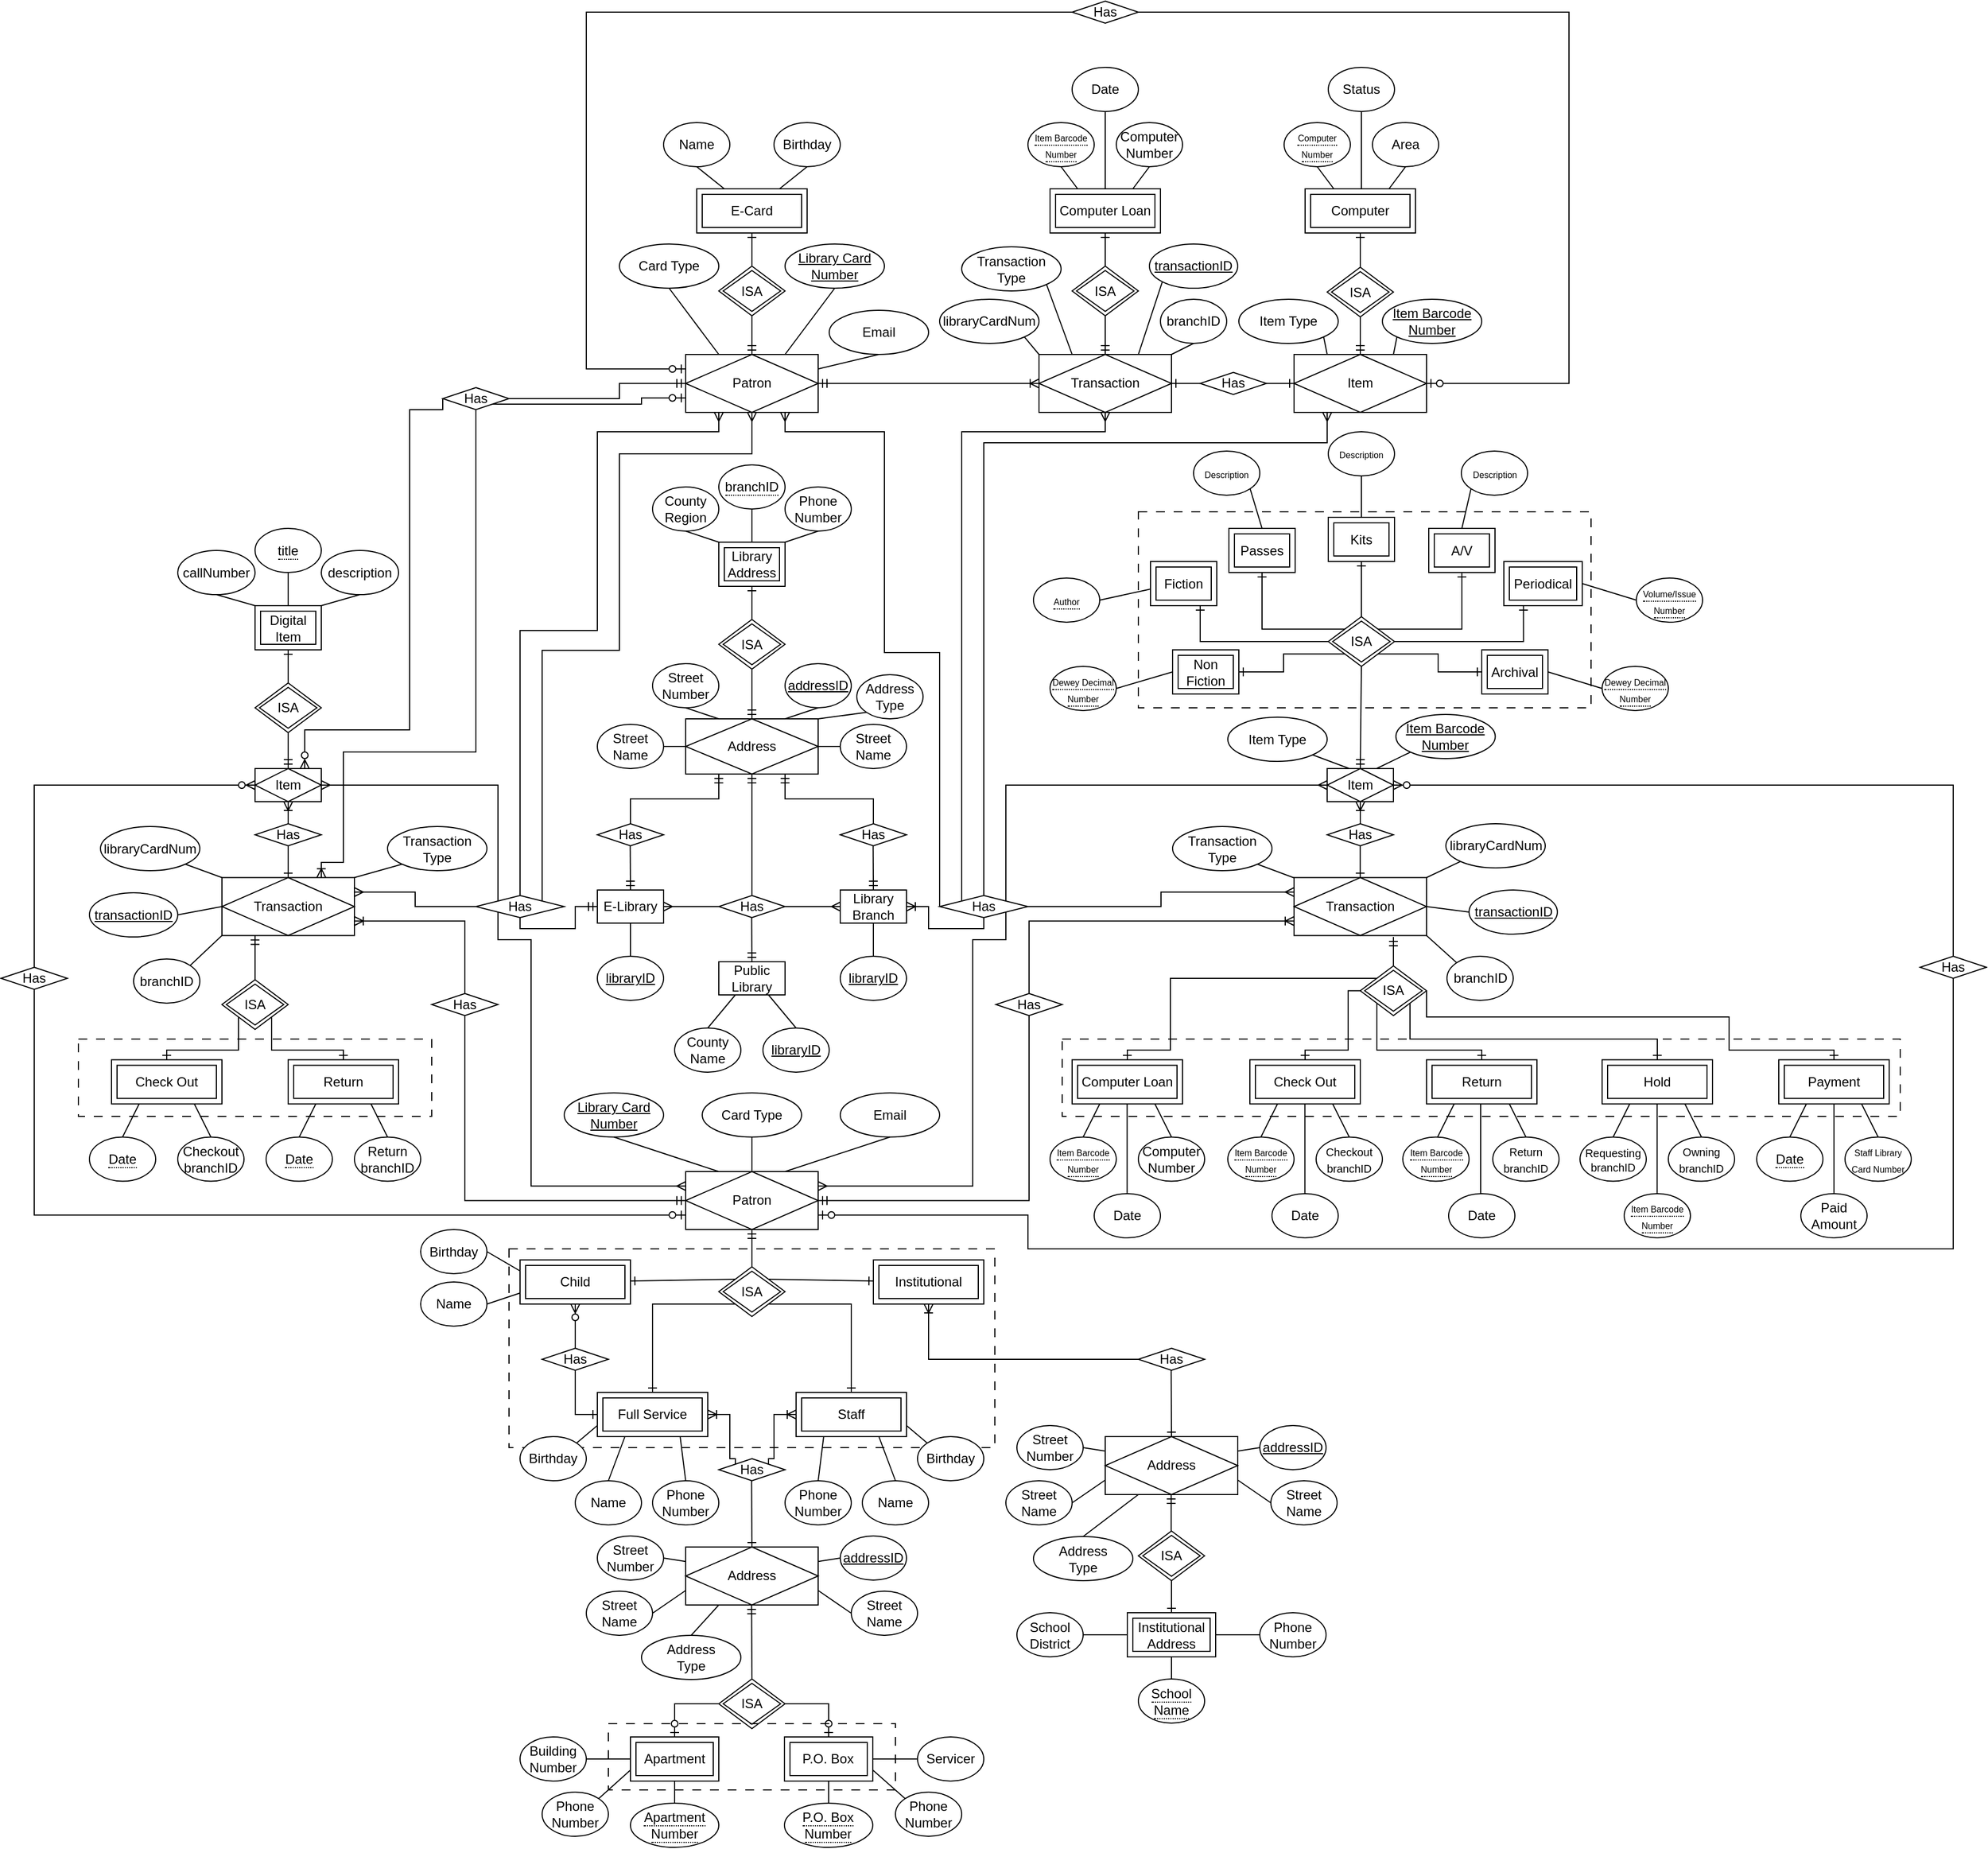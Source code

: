 <mxfile version="24.7.5">
  <diagram id="R2lEEEUBdFMjLlhIrx00" name="Page-1">
    <mxGraphModel dx="1687" dy="1040" grid="1" gridSize="10" guides="1" tooltips="1" connect="1" arrows="1" fold="1" page="1" pageScale="1" pageWidth="900" pageHeight="850" math="0" shadow="0" extFonts="Permanent Marker^https://fonts.googleapis.com/css?family=Permanent+Marker">
      <root>
        <mxCell id="0" />
        <mxCell id="1" parent="0" />
        <mxCell id="aCA4DEBNQT_gwmVogqzG-97" value="" style="whiteSpace=wrap;html=1;align=center;fillColor=none;dashed=1;dashPattern=8 8;" vertex="1" parent="1">
          <mxGeometry x="460" y="1130" width="440" height="180" as="geometry" />
        </mxCell>
        <mxCell id="aCA4DEBNQT_gwmVogqzG-104" value="" style="whiteSpace=wrap;html=1;align=center;fillColor=none;dashed=1;dashPattern=8 8;" vertex="1" parent="1">
          <mxGeometry x="1030" y="462.5" width="410" height="177.5" as="geometry" />
        </mxCell>
        <mxCell id="aCA4DEBNQT_gwmVogqzG-105" value="" style="whiteSpace=wrap;html=1;align=center;fillColor=none;dashed=1;dashPattern=8 8;" vertex="1" parent="1">
          <mxGeometry x="961" y="940" width="759" height="70" as="geometry" />
        </mxCell>
        <mxCell id="qSnqLWZva7ovDl6aO2G6-1" value="Public Library" style="whiteSpace=wrap;html=1;align=center;" parent="1" vertex="1">
          <mxGeometry x="650" y="870" width="60" height="30" as="geometry" />
        </mxCell>
        <mxCell id="qSnqLWZva7ovDl6aO2G6-2" value="Has" style="shape=rhombus;perimeter=rhombusPerimeter;whiteSpace=wrap;html=1;align=center;" parent="1" vertex="1">
          <mxGeometry x="650" y="810" width="60" height="20" as="geometry" />
        </mxCell>
        <mxCell id="qSnqLWZva7ovDl6aO2G6-3" value="Library Branch" style="whiteSpace=wrap;html=1;align=center;" parent="1" vertex="1">
          <mxGeometry x="760" y="805" width="60" height="30" as="geometry" />
        </mxCell>
        <mxCell id="qSnqLWZva7ovDl6aO2G6-4" value="E-Library" style="whiteSpace=wrap;html=1;align=center;" parent="1" vertex="1">
          <mxGeometry x="540" y="805" width="60" height="30" as="geometry" />
        </mxCell>
        <mxCell id="qSnqLWZva7ovDl6aO2G6-5" value="" style="edgeStyle=entityRelationEdgeStyle;fontSize=12;html=1;endArrow=ERmany;rounded=0;exitX=1;exitY=0.5;exitDx=0;exitDy=0;entryX=0;entryY=0.5;entryDx=0;entryDy=0;" parent="1" source="qSnqLWZva7ovDl6aO2G6-2" target="qSnqLWZva7ovDl6aO2G6-3" edge="1">
          <mxGeometry width="100" height="100" relative="1" as="geometry">
            <mxPoint x="730" y="690" as="sourcePoint" />
            <mxPoint x="810" y="688" as="targetPoint" />
            <Array as="points">
              <mxPoint x="775" y="710" />
            </Array>
          </mxGeometry>
        </mxCell>
        <mxCell id="qSnqLWZva7ovDl6aO2G6-9" value="" style="edgeStyle=entityRelationEdgeStyle;fontSize=12;html=1;endArrow=none;rounded=0;endFill=0;startArrow=ERmany;startFill=0;entryX=0;entryY=0.5;entryDx=0;entryDy=0;exitX=1;exitY=0.5;exitDx=0;exitDy=0;" parent="1" source="qSnqLWZva7ovDl6aO2G6-4" target="qSnqLWZva7ovDl6aO2G6-2" edge="1">
          <mxGeometry width="100" height="100" relative="1" as="geometry">
            <mxPoint x="560" y="690" as="sourcePoint" />
            <mxPoint x="625" y="780" as="targetPoint" />
            <Array as="points">
              <mxPoint x="535" y="840" />
            </Array>
          </mxGeometry>
        </mxCell>
        <mxCell id="qSnqLWZva7ovDl6aO2G6-11" value="" style="fontSize=12;html=1;endArrow=ERmandOne;endFill=0;rounded=0;entryX=0.5;entryY=0;entryDx=0;entryDy=0;" parent="1" target="qSnqLWZva7ovDl6aO2G6-1" edge="1">
          <mxGeometry width="100" height="100" relative="1" as="geometry">
            <mxPoint x="679.77" y="830" as="sourcePoint" />
            <mxPoint x="679.77" y="890" as="targetPoint" />
          </mxGeometry>
        </mxCell>
        <mxCell id="qSnqLWZva7ovDl6aO2G6-17" value="County Name" style="ellipse;whiteSpace=wrap;html=1;" parent="1" vertex="1">
          <mxGeometry x="610" y="930" width="60" height="40" as="geometry" />
        </mxCell>
        <mxCell id="qSnqLWZva7ovDl6aO2G6-18" value="" style="endArrow=none;html=1;rounded=0;exitX=0.5;exitY=0;exitDx=0;exitDy=0;entryX=0.25;entryY=1;entryDx=0;entryDy=0;" parent="1" source="qSnqLWZva7ovDl6aO2G6-17" target="qSnqLWZva7ovDl6aO2G6-1" edge="1">
          <mxGeometry relative="1" as="geometry">
            <mxPoint x="700" y="910" as="sourcePoint" />
            <mxPoint x="860" y="910" as="targetPoint" />
          </mxGeometry>
        </mxCell>
        <mxCell id="qSnqLWZva7ovDl6aO2G6-19" value="Address" style="shape=associativeEntity;whiteSpace=wrap;html=1;align=center;" parent="1" vertex="1">
          <mxGeometry x="620" y="650" width="120" height="50" as="geometry" />
        </mxCell>
        <mxCell id="qSnqLWZva7ovDl6aO2G6-27" value="" style="fontSize=12;html=1;endArrow=ERmandOne;endFill=0;rounded=0;entryX=0.5;entryY=1;entryDx=0;entryDy=0;exitX=0.5;exitY=0;exitDx=0;exitDy=0;" parent="1" source="qSnqLWZva7ovDl6aO2G6-2" target="qSnqLWZva7ovDl6aO2G6-19" edge="1">
          <mxGeometry width="100" height="100" relative="1" as="geometry">
            <mxPoint x="720" y="920" as="sourcePoint" />
            <mxPoint x="730" y="770" as="targetPoint" />
          </mxGeometry>
        </mxCell>
        <mxCell id="qSnqLWZva7ovDl6aO2G6-30" value="&lt;u&gt;addressID&lt;/u&gt;" style="ellipse;whiteSpace=wrap;html=1;" parent="1" vertex="1">
          <mxGeometry x="710" y="600" width="60" height="40" as="geometry" />
        </mxCell>
        <mxCell id="qSnqLWZva7ovDl6aO2G6-31" value="Street Name" style="ellipse;whiteSpace=wrap;html=1;" parent="1" vertex="1">
          <mxGeometry x="540" y="655" width="60" height="40" as="geometry" />
        </mxCell>
        <mxCell id="qSnqLWZva7ovDl6aO2G6-32" value="Street Number" style="ellipse;whiteSpace=wrap;html=1;" parent="1" vertex="1">
          <mxGeometry x="590" y="600" width="60" height="40" as="geometry" />
        </mxCell>
        <mxCell id="qSnqLWZva7ovDl6aO2G6-33" value="Street Name" style="ellipse;whiteSpace=wrap;html=1;" parent="1" vertex="1">
          <mxGeometry x="760" y="655" width="60" height="40" as="geometry" />
        </mxCell>
        <mxCell id="qSnqLWZva7ovDl6aO2G6-34" value="" style="endArrow=none;html=1;rounded=0;exitX=0.5;exitY=1;exitDx=0;exitDy=0;entryX=0.25;entryY=0;entryDx=0;entryDy=0;" parent="1" source="qSnqLWZva7ovDl6aO2G6-32" target="qSnqLWZva7ovDl6aO2G6-19" edge="1">
          <mxGeometry relative="1" as="geometry">
            <mxPoint x="660" y="630" as="sourcePoint" />
            <mxPoint x="820" y="630" as="targetPoint" />
          </mxGeometry>
        </mxCell>
        <mxCell id="qSnqLWZva7ovDl6aO2G6-35" value="" style="endArrow=none;html=1;rounded=0;exitX=1;exitY=0.5;exitDx=0;exitDy=0;entryX=0;entryY=0.5;entryDx=0;entryDy=0;" parent="1" source="qSnqLWZva7ovDl6aO2G6-31" target="qSnqLWZva7ovDl6aO2G6-19" edge="1">
          <mxGeometry relative="1" as="geometry">
            <mxPoint x="620" y="679" as="sourcePoint" />
            <mxPoint x="630" y="670" as="targetPoint" />
          </mxGeometry>
        </mxCell>
        <mxCell id="qSnqLWZva7ovDl6aO2G6-36" value="" style="endArrow=none;html=1;rounded=0;exitX=1;exitY=0.5;exitDx=0;exitDy=0;entryX=0;entryY=0.5;entryDx=0;entryDy=0;" parent="1" source="qSnqLWZva7ovDl6aO2G6-19" target="qSnqLWZva7ovDl6aO2G6-33" edge="1">
          <mxGeometry relative="1" as="geometry">
            <mxPoint x="640" y="660" as="sourcePoint" />
            <mxPoint x="670" y="670" as="targetPoint" />
          </mxGeometry>
        </mxCell>
        <mxCell id="qSnqLWZva7ovDl6aO2G6-37" value="" style="endArrow=none;html=1;rounded=0;exitX=0.75;exitY=0;exitDx=0;exitDy=0;entryX=0.5;entryY=1;entryDx=0;entryDy=0;" parent="1" source="qSnqLWZva7ovDl6aO2G6-19" target="qSnqLWZva7ovDl6aO2G6-30" edge="1">
          <mxGeometry relative="1" as="geometry">
            <mxPoint x="650" y="670" as="sourcePoint" />
            <mxPoint x="680" y="680" as="targetPoint" />
          </mxGeometry>
        </mxCell>
        <mxCell id="qSnqLWZva7ovDl6aO2G6-39" value="Library Address" style="shape=ext;margin=3;double=1;whiteSpace=wrap;html=1;align=center;" parent="1" vertex="1">
          <mxGeometry x="650" y="490" width="60" height="40" as="geometry" />
        </mxCell>
        <mxCell id="qSnqLWZva7ovDl6aO2G6-40" value="" style="endArrow=ERone;html=1;rounded=0;entryX=0.5;entryY=1;entryDx=0;entryDy=0;endFill=0;" parent="1" target="qSnqLWZva7ovDl6aO2G6-39" edge="1">
          <mxGeometry relative="1" as="geometry">
            <mxPoint x="680" y="560" as="sourcePoint" />
            <mxPoint x="740" y="610" as="targetPoint" />
          </mxGeometry>
        </mxCell>
        <mxCell id="qSnqLWZva7ovDl6aO2G6-41" value="&lt;span style=&quot;border-bottom: 1px dotted&quot;&gt;branchID&lt;/span&gt;" style="ellipse;whiteSpace=wrap;html=1;align=center;" parent="1" vertex="1">
          <mxGeometry x="650" y="420" width="60" height="40" as="geometry" />
        </mxCell>
        <mxCell id="qSnqLWZva7ovDl6aO2G6-42" value="" style="endArrow=none;html=1;rounded=0;exitX=0.5;exitY=1;exitDx=0;exitDy=0;entryX=0.5;entryY=0;entryDx=0;entryDy=0;" parent="1" source="qSnqLWZva7ovDl6aO2G6-41" target="qSnqLWZva7ovDl6aO2G6-39" edge="1">
          <mxGeometry relative="1" as="geometry">
            <mxPoint x="660" y="620" as="sourcePoint" />
            <mxPoint x="690" y="630" as="targetPoint" />
          </mxGeometry>
        </mxCell>
        <mxCell id="qSnqLWZva7ovDl6aO2G6-43" value="County Region" style="ellipse;whiteSpace=wrap;html=1;" parent="1" vertex="1">
          <mxGeometry x="590" y="440" width="60" height="40" as="geometry" />
        </mxCell>
        <mxCell id="qSnqLWZva7ovDl6aO2G6-44" value="" style="endArrow=none;html=1;rounded=0;exitX=0.5;exitY=1;exitDx=0;exitDy=0;entryX=0;entryY=0;entryDx=0;entryDy=0;" parent="1" source="qSnqLWZva7ovDl6aO2G6-43" edge="1">
          <mxGeometry relative="1" as="geometry">
            <mxPoint x="660" y="470" as="sourcePoint" />
            <mxPoint x="650" y="490" as="targetPoint" />
          </mxGeometry>
        </mxCell>
        <mxCell id="qSnqLWZva7ovDl6aO2G6-45" value="Phone Number" style="ellipse;whiteSpace=wrap;html=1;" parent="1" vertex="1">
          <mxGeometry x="710" y="440" width="60" height="40" as="geometry" />
        </mxCell>
        <mxCell id="qSnqLWZva7ovDl6aO2G6-46" value="" style="endArrow=none;html=1;rounded=0;exitX=1;exitY=0;exitDx=0;exitDy=0;entryX=0.5;entryY=1;entryDx=0;entryDy=0;" parent="1" target="qSnqLWZva7ovDl6aO2G6-45" edge="1">
          <mxGeometry relative="1" as="geometry">
            <mxPoint x="710" y="490" as="sourcePoint" />
            <mxPoint x="680" y="520" as="targetPoint" />
          </mxGeometry>
        </mxCell>
        <mxCell id="qSnqLWZva7ovDl6aO2G6-48" value="ISA" style="shape=rhombus;double=1;perimeter=rhombusPerimeter;whiteSpace=wrap;html=1;align=center;" parent="1" vertex="1">
          <mxGeometry x="650" y="560" width="60" height="45" as="geometry" />
        </mxCell>
        <mxCell id="qSnqLWZva7ovDl6aO2G6-49" value="" style="fontSize=12;html=1;endArrow=ERmandOne;rounded=0;exitX=0.5;exitY=1;exitDx=0;exitDy=0;entryX=0.5;entryY=0;entryDx=0;entryDy=0;" parent="1" source="qSnqLWZva7ovDl6aO2G6-48" target="qSnqLWZva7ovDl6aO2G6-19" edge="1">
          <mxGeometry width="100" height="100" relative="1" as="geometry">
            <mxPoint x="710" y="690" as="sourcePoint" />
            <mxPoint x="810" y="590" as="targetPoint" />
          </mxGeometry>
        </mxCell>
        <mxCell id="qSnqLWZva7ovDl6aO2G6-50" value="Transaction" style="shape=associativeEntity;whiteSpace=wrap;html=1;align=center;" parent="1" vertex="1">
          <mxGeometry x="200" y="793.75" width="120" height="52.5" as="geometry" />
        </mxCell>
        <mxCell id="qSnqLWZva7ovDl6aO2G6-51" value="Has" style="shape=rhombus;perimeter=rhombusPerimeter;whiteSpace=wrap;html=1;align=center;" parent="1" vertex="1">
          <mxGeometry x="430" y="810" width="80" height="20" as="geometry" />
        </mxCell>
        <mxCell id="qSnqLWZva7ovDl6aO2G6-52" value="" style="fontSize=12;html=1;endArrow=ERmandOne;rounded=0;exitX=0.5;exitY=1;exitDx=0;exitDy=0;entryX=0;entryY=0.5;entryDx=0;entryDy=0;edgeStyle=orthogonalEdgeStyle;" parent="1" source="qSnqLWZva7ovDl6aO2G6-51" target="qSnqLWZva7ovDl6aO2G6-4" edge="1">
          <mxGeometry width="100" height="100" relative="1" as="geometry">
            <mxPoint x="480" y="840" as="sourcePoint" />
            <mxPoint x="520" y="840" as="targetPoint" />
            <Array as="points">
              <mxPoint x="470" y="840" />
              <mxPoint x="520" y="840" />
              <mxPoint x="520" y="820" />
            </Array>
          </mxGeometry>
        </mxCell>
        <mxCell id="qSnqLWZva7ovDl6aO2G6-53" value="" style="fontSize=12;html=1;endArrow=ERmany;rounded=0;entryX=1;entryY=0.25;entryDx=0;entryDy=0;exitX=0;exitY=0.5;exitDx=0;exitDy=0;edgeStyle=orthogonalEdgeStyle;" parent="1" source="qSnqLWZva7ovDl6aO2G6-51" target="qSnqLWZva7ovDl6aO2G6-50" edge="1">
          <mxGeometry width="100" height="100" relative="1" as="geometry">
            <mxPoint x="440" y="827.5" as="sourcePoint" />
            <mxPoint x="600" y="747.5" as="targetPoint" />
          </mxGeometry>
        </mxCell>
        <mxCell id="qSnqLWZva7ovDl6aO2G6-54" value="ISA" style="shape=rhombus;double=1;perimeter=rhombusPerimeter;whiteSpace=wrap;html=1;align=center;" parent="1" vertex="1">
          <mxGeometry x="200" y="886.25" width="60" height="45" as="geometry" />
        </mxCell>
        <mxCell id="qSnqLWZva7ovDl6aO2G6-55" value="" style="fontSize=12;html=1;endArrow=ERmandOne;rounded=0;entryX=0.25;entryY=1;entryDx=0;entryDy=0;exitX=0.5;exitY=0;exitDx=0;exitDy=0;" parent="1" source="qSnqLWZva7ovDl6aO2G6-54" target="qSnqLWZva7ovDl6aO2G6-50" edge="1">
          <mxGeometry width="100" height="100" relative="1" as="geometry">
            <mxPoint x="230" y="871.25" as="sourcePoint" />
            <mxPoint x="230" y="847.5" as="targetPoint" />
            <Array as="points" />
          </mxGeometry>
        </mxCell>
        <mxCell id="qSnqLWZva7ovDl6aO2G6-56" value="" style="endArrow=ERone;html=1;rounded=0;endFill=0;exitX=0;exitY=1;exitDx=0;exitDy=0;edgeStyle=orthogonalEdgeStyle;" parent="1" source="qSnqLWZva7ovDl6aO2G6-54" target="qSnqLWZva7ovDl6aO2G6-57" edge="1">
          <mxGeometry relative="1" as="geometry">
            <mxPoint x="230" y="915.0" as="sourcePoint" />
            <mxPoint x="150" y="997.5" as="targetPoint" />
            <Array as="points">
              <mxPoint x="215" y="950" />
              <mxPoint x="150" y="950" />
            </Array>
          </mxGeometry>
        </mxCell>
        <mxCell id="qSnqLWZva7ovDl6aO2G6-57" value="Check Out" style="shape=ext;margin=3;double=1;whiteSpace=wrap;html=1;align=center;" parent="1" vertex="1">
          <mxGeometry x="100" y="958.75" width="100" height="40" as="geometry" />
        </mxCell>
        <mxCell id="qSnqLWZva7ovDl6aO2G6-58" value="" style="endArrow=ERone;html=1;rounded=0;endFill=0;edgeStyle=orthogonalEdgeStyle;exitX=1;exitY=1;exitDx=0;exitDy=0;" parent="1" source="qSnqLWZva7ovDl6aO2G6-54" target="qSnqLWZva7ovDl6aO2G6-59" edge="1">
          <mxGeometry relative="1" as="geometry">
            <mxPoint x="290" y="915.0" as="sourcePoint" />
            <mxPoint x="350" y="997.5" as="targetPoint" />
            <Array as="points">
              <mxPoint x="245" y="950" />
              <mxPoint x="310" y="950" />
            </Array>
          </mxGeometry>
        </mxCell>
        <mxCell id="qSnqLWZva7ovDl6aO2G6-59" value="Return" style="shape=ext;margin=3;double=1;whiteSpace=wrap;html=1;align=center;" parent="1" vertex="1">
          <mxGeometry x="260" y="958.75" width="100" height="40" as="geometry" />
        </mxCell>
        <mxCell id="qSnqLWZva7ovDl6aO2G6-61" value="&lt;u&gt;transactionID&lt;/u&gt;" style="ellipse;whiteSpace=wrap;html=1;" parent="1" vertex="1">
          <mxGeometry x="80" y="807.5" width="80" height="40" as="geometry" />
        </mxCell>
        <mxCell id="qSnqLWZva7ovDl6aO2G6-62" value="branchID" style="ellipse;whiteSpace=wrap;html=1;" parent="1" vertex="1">
          <mxGeometry x="120" y="867.5" width="60" height="40" as="geometry" />
        </mxCell>
        <mxCell id="qSnqLWZva7ovDl6aO2G6-63" value="libraryCardNum" style="ellipse;whiteSpace=wrap;html=1;" parent="1" vertex="1">
          <mxGeometry x="90" y="747.5" width="90" height="40" as="geometry" />
        </mxCell>
        <mxCell id="qSnqLWZva7ovDl6aO2G6-65" value="" style="endArrow=none;html=1;rounded=0;exitX=1;exitY=0.5;exitDx=0;exitDy=0;entryX=0;entryY=0.5;entryDx=0;entryDy=0;" parent="1" source="qSnqLWZva7ovDl6aO2G6-61" target="qSnqLWZva7ovDl6aO2G6-50" edge="1">
          <mxGeometry relative="1" as="geometry">
            <mxPoint x="110" y="787.5" as="sourcePoint" />
            <mxPoint x="270" y="787.5" as="targetPoint" />
          </mxGeometry>
        </mxCell>
        <mxCell id="qSnqLWZva7ovDl6aO2G6-66" value="" style="endArrow=none;html=1;rounded=0;exitX=1;exitY=1;exitDx=0;exitDy=0;entryX=0;entryY=0;entryDx=0;entryDy=0;" parent="1" source="qSnqLWZva7ovDl6aO2G6-63" target="qSnqLWZva7ovDl6aO2G6-50" edge="1">
          <mxGeometry relative="1" as="geometry">
            <mxPoint x="490" y="837.5" as="sourcePoint" />
            <mxPoint x="650" y="837.5" as="targetPoint" />
          </mxGeometry>
        </mxCell>
        <mxCell id="qSnqLWZva7ovDl6aO2G6-67" value="" style="endArrow=none;html=1;rounded=0;exitX=1;exitY=0;exitDx=0;exitDy=0;entryX=0;entryY=1;entryDx=0;entryDy=0;" parent="1" source="qSnqLWZva7ovDl6aO2G6-62" target="qSnqLWZva7ovDl6aO2G6-50" edge="1">
          <mxGeometry relative="1" as="geometry">
            <mxPoint x="490" y="837.5" as="sourcePoint" />
            <mxPoint x="650" y="837.5" as="targetPoint" />
          </mxGeometry>
        </mxCell>
        <mxCell id="qSnqLWZva7ovDl6aO2G6-68" value="" style="fontSize=12;html=1;endArrow=ERoneToMany;rounded=0;entryX=0.5;entryY=1;entryDx=0;entryDy=0;exitX=0.5;exitY=0;exitDx=0;exitDy=0;" parent="1" source="qSnqLWZva7ovDl6aO2G6-138" target="qSnqLWZva7ovDl6aO2G6-78" edge="1">
          <mxGeometry width="100" height="100" relative="1" as="geometry">
            <mxPoint x="260" y="650" as="sourcePoint" />
            <mxPoint x="340" y="755" as="targetPoint" />
          </mxGeometry>
        </mxCell>
        <mxCell id="qSnqLWZva7ovDl6aO2G6-69" value="Digital Item" style="shape=ext;margin=3;double=1;whiteSpace=wrap;html=1;align=center;" parent="1" vertex="1">
          <mxGeometry x="230" y="547.5" width="60" height="40" as="geometry" />
        </mxCell>
        <mxCell id="qSnqLWZva7ovDl6aO2G6-70" value="" style="endArrow=ERone;html=1;rounded=0;entryX=0.5;entryY=1;entryDx=0;entryDy=0;endFill=0;exitX=0.5;exitY=0;exitDx=0;exitDy=0;" parent="1" source="qSnqLWZva7ovDl6aO2G6-77" target="qSnqLWZva7ovDl6aO2G6-69" edge="1">
          <mxGeometry relative="1" as="geometry">
            <mxPoint x="260" y="577.5" as="sourcePoint" />
            <mxPoint x="320" y="627.5" as="targetPoint" />
          </mxGeometry>
        </mxCell>
        <mxCell id="qSnqLWZva7ovDl6aO2G6-71" value="&lt;span style=&quot;border-bottom: 1px dotted&quot;&gt;title&lt;/span&gt;" style="ellipse;whiteSpace=wrap;html=1;align=center;" parent="1" vertex="1">
          <mxGeometry x="230" y="477.5" width="60" height="40" as="geometry" />
        </mxCell>
        <mxCell id="qSnqLWZva7ovDl6aO2G6-72" value="" style="endArrow=none;html=1;rounded=0;exitX=0.5;exitY=1;exitDx=0;exitDy=0;entryX=0.5;entryY=0;entryDx=0;entryDy=0;" parent="1" source="qSnqLWZva7ovDl6aO2G6-71" target="qSnqLWZva7ovDl6aO2G6-69" edge="1">
          <mxGeometry relative="1" as="geometry">
            <mxPoint x="240" y="677.5" as="sourcePoint" />
            <mxPoint x="270" y="687.5" as="targetPoint" />
          </mxGeometry>
        </mxCell>
        <mxCell id="qSnqLWZva7ovDl6aO2G6-73" value="callNumber" style="ellipse;whiteSpace=wrap;html=1;" parent="1" vertex="1">
          <mxGeometry x="160" y="497.5" width="70" height="40" as="geometry" />
        </mxCell>
        <mxCell id="qSnqLWZva7ovDl6aO2G6-74" value="" style="endArrow=none;html=1;rounded=0;exitX=0.5;exitY=1;exitDx=0;exitDy=0;entryX=0;entryY=0;entryDx=0;entryDy=0;" parent="1" source="qSnqLWZva7ovDl6aO2G6-73" edge="1">
          <mxGeometry relative="1" as="geometry">
            <mxPoint x="240" y="527.5" as="sourcePoint" />
            <mxPoint x="230" y="547.5" as="targetPoint" />
          </mxGeometry>
        </mxCell>
        <mxCell id="qSnqLWZva7ovDl6aO2G6-75" value="description" style="ellipse;whiteSpace=wrap;html=1;" parent="1" vertex="1">
          <mxGeometry x="290" y="497.5" width="70" height="40" as="geometry" />
        </mxCell>
        <mxCell id="qSnqLWZva7ovDl6aO2G6-76" value="" style="endArrow=none;html=1;rounded=0;exitX=1;exitY=0;exitDx=0;exitDy=0;entryX=0.5;entryY=1;entryDx=0;entryDy=0;" parent="1" target="qSnqLWZva7ovDl6aO2G6-75" edge="1">
          <mxGeometry relative="1" as="geometry">
            <mxPoint x="290" y="547.5" as="sourcePoint" />
            <mxPoint x="260" y="577.5" as="targetPoint" />
          </mxGeometry>
        </mxCell>
        <mxCell id="qSnqLWZva7ovDl6aO2G6-77" value="ISA" style="shape=rhombus;double=1;perimeter=rhombusPerimeter;whiteSpace=wrap;html=1;align=center;" parent="1" vertex="1">
          <mxGeometry x="230" y="617.5" width="60" height="45" as="geometry" />
        </mxCell>
        <mxCell id="qSnqLWZva7ovDl6aO2G6-78" value="Item" style="shape=associativeEntity;whiteSpace=wrap;html=1;align=center;" parent="1" vertex="1">
          <mxGeometry x="230" y="695" width="60" height="30" as="geometry" />
        </mxCell>
        <mxCell id="qSnqLWZva7ovDl6aO2G6-79" value="" style="fontSize=12;html=1;endArrow=ERmandOne;rounded=0;entryX=0.5;entryY=0;entryDx=0;entryDy=0;exitX=0.5;exitY=1;exitDx=0;exitDy=0;" parent="1" source="qSnqLWZva7ovDl6aO2G6-77" target="qSnqLWZva7ovDl6aO2G6-78" edge="1">
          <mxGeometry width="100" height="100" relative="1" as="geometry">
            <mxPoint x="270" y="667.5" as="sourcePoint" />
            <mxPoint x="390" y="635" as="targetPoint" />
          </mxGeometry>
        </mxCell>
        <mxCell id="qSnqLWZva7ovDl6aO2G6-81" value="" style="fontSize=12;html=1;endArrow=ERmany;rounded=0;entryX=1;entryY=0.5;entryDx=0;entryDy=0;edgeStyle=orthogonalEdgeStyle;exitX=0;exitY=0;exitDx=0;exitDy=0;" parent="1" source="qSnqLWZva7ovDl6aO2G6-51" target="qSnqLWZva7ovDl6aO2G6-78" edge="1">
          <mxGeometry width="100" height="100" relative="1" as="geometry">
            <mxPoint x="440" y="800" as="sourcePoint" />
            <mxPoint x="370" y="740" as="targetPoint" />
            <Array as="points">
              <mxPoint x="450" y="710" />
            </Array>
          </mxGeometry>
        </mxCell>
        <mxCell id="qSnqLWZva7ovDl6aO2G6-82" value="Has" style="shape=rhombus;perimeter=rhombusPerimeter;whiteSpace=wrap;html=1;align=center;" parent="1" vertex="1">
          <mxGeometry x="850" y="810" width="80" height="20" as="geometry" />
        </mxCell>
        <mxCell id="qSnqLWZva7ovDl6aO2G6-83" value="" style="fontSize=12;html=1;endArrow=ERoneToMany;rounded=0;entryX=1;entryY=0.5;entryDx=0;entryDy=0;edgeStyle=orthogonalEdgeStyle;exitX=0.5;exitY=1;exitDx=0;exitDy=0;endFill=0;" parent="1" source="qSnqLWZva7ovDl6aO2G6-82" target="qSnqLWZva7ovDl6aO2G6-3" edge="1">
          <mxGeometry width="100" height="100" relative="1" as="geometry">
            <mxPoint x="860" y="860" as="sourcePoint" />
            <mxPoint x="830" y="800" as="targetPoint" />
            <Array as="points">
              <mxPoint x="890" y="840" />
              <mxPoint x="840" y="840" />
              <mxPoint x="840" y="820" />
            </Array>
          </mxGeometry>
        </mxCell>
        <mxCell id="qSnqLWZva7ovDl6aO2G6-86" value="Has" style="shape=rhombus;perimeter=rhombusPerimeter;whiteSpace=wrap;html=1;align=center;" parent="1" vertex="1">
          <mxGeometry x="760" y="745" width="60" height="20" as="geometry" />
        </mxCell>
        <mxCell id="qSnqLWZva7ovDl6aO2G6-87" value="" style="fontSize=12;html=1;endArrow=ERmandOne;endFill=0;rounded=0;entryX=0.5;entryY=0;entryDx=0;entryDy=0;" parent="1" target="qSnqLWZva7ovDl6aO2G6-3" edge="1">
          <mxGeometry width="100" height="100" relative="1" as="geometry">
            <mxPoint x="789.77" y="765" as="sourcePoint" />
            <mxPoint x="790" y="805" as="targetPoint" />
          </mxGeometry>
        </mxCell>
        <mxCell id="qSnqLWZva7ovDl6aO2G6-88" value="" style="fontSize=12;html=1;endArrow=ERmandOne;endFill=0;rounded=0;entryX=0.75;entryY=1;entryDx=0;entryDy=0;exitX=0.5;exitY=0;exitDx=0;exitDy=0;edgeStyle=orthogonalEdgeStyle;" parent="1" source="qSnqLWZva7ovDl6aO2G6-86" target="qSnqLWZva7ovDl6aO2G6-19" edge="1">
          <mxGeometry width="100" height="100" relative="1" as="geometry">
            <mxPoint x="850" y="787.5" as="sourcePoint" />
            <mxPoint x="850" y="677.5" as="targetPoint" />
          </mxGeometry>
        </mxCell>
        <mxCell id="qSnqLWZva7ovDl6aO2G6-90" value="Has" style="shape=rhombus;perimeter=rhombusPerimeter;whiteSpace=wrap;html=1;align=center;" parent="1" vertex="1">
          <mxGeometry x="540" y="745" width="60" height="20" as="geometry" />
        </mxCell>
        <mxCell id="qSnqLWZva7ovDl6aO2G6-91" value="" style="fontSize=12;html=1;endArrow=ERmandOne;endFill=0;rounded=0;entryX=0.5;entryY=0;entryDx=0;entryDy=0;" parent="1" target="qSnqLWZva7ovDl6aO2G6-4" edge="1">
          <mxGeometry width="100" height="100" relative="1" as="geometry">
            <mxPoint x="569.77" y="765" as="sourcePoint" />
            <mxPoint x="590" y="790" as="targetPoint" />
          </mxGeometry>
        </mxCell>
        <mxCell id="qSnqLWZva7ovDl6aO2G6-92" value="" style="fontSize=12;html=1;endArrow=ERmandOne;endFill=0;rounded=0;entryX=0.25;entryY=1;entryDx=0;entryDy=0;exitX=0.5;exitY=0;exitDx=0;exitDy=0;edgeStyle=orthogonalEdgeStyle;" parent="1" source="qSnqLWZva7ovDl6aO2G6-90" target="qSnqLWZva7ovDl6aO2G6-19" edge="1">
          <mxGeometry width="100" height="100" relative="1" as="geometry">
            <mxPoint x="630" y="787.5" as="sourcePoint" />
            <mxPoint x="490" y="700" as="targetPoint" />
          </mxGeometry>
        </mxCell>
        <mxCell id="qSnqLWZva7ovDl6aO2G6-94" value="&lt;u&gt;libraryID&lt;/u&gt;" style="ellipse;whiteSpace=wrap;html=1;" parent="1" vertex="1">
          <mxGeometry x="760" y="865" width="60" height="40" as="geometry" />
        </mxCell>
        <mxCell id="qSnqLWZva7ovDl6aO2G6-95" value="" style="endArrow=none;html=1;rounded=0;exitX=0.5;exitY=0;exitDx=0;exitDy=0;entryX=0.5;entryY=1;entryDx=0;entryDy=0;" parent="1" source="qSnqLWZva7ovDl6aO2G6-94" edge="1">
          <mxGeometry relative="1" as="geometry">
            <mxPoint x="810" y="845" as="sourcePoint" />
            <mxPoint x="790" y="835" as="targetPoint" />
          </mxGeometry>
        </mxCell>
        <mxCell id="qSnqLWZva7ovDl6aO2G6-96" value="&lt;u&gt;libraryID&lt;/u&gt;" style="ellipse;whiteSpace=wrap;html=1;" parent="1" vertex="1">
          <mxGeometry x="540" y="865" width="60" height="40" as="geometry" />
        </mxCell>
        <mxCell id="qSnqLWZva7ovDl6aO2G6-97" value="" style="endArrow=none;html=1;rounded=0;exitX=0.5;exitY=0;exitDx=0;exitDy=0;entryX=0.5;entryY=1;entryDx=0;entryDy=0;" parent="1" source="qSnqLWZva7ovDl6aO2G6-96" edge="1">
          <mxGeometry relative="1" as="geometry">
            <mxPoint x="590" y="845" as="sourcePoint" />
            <mxPoint x="570" y="835" as="targetPoint" />
          </mxGeometry>
        </mxCell>
        <mxCell id="qSnqLWZva7ovDl6aO2G6-98" value="&lt;u&gt;libraryID&lt;/u&gt;" style="ellipse;whiteSpace=wrap;html=1;" parent="1" vertex="1">
          <mxGeometry x="690" y="930" width="60" height="40" as="geometry" />
        </mxCell>
        <mxCell id="qSnqLWZva7ovDl6aO2G6-99" value="" style="endArrow=none;html=1;rounded=0;exitX=0.5;exitY=0;exitDx=0;exitDy=0;entryX=0.75;entryY=1;entryDx=0;entryDy=0;" parent="1" source="qSnqLWZva7ovDl6aO2G6-98" target="qSnqLWZva7ovDl6aO2G6-1" edge="1">
          <mxGeometry relative="1" as="geometry">
            <mxPoint x="730" y="910" as="sourcePoint" />
            <mxPoint x="710" y="900" as="targetPoint" />
          </mxGeometry>
        </mxCell>
        <mxCell id="qSnqLWZva7ovDl6aO2G6-101" value="" style="endArrow=none;html=1;rounded=0;exitX=0.5;exitY=0;exitDx=0;exitDy=0;entryX=0.25;entryY=1;entryDx=0;entryDy=0;" parent="1" source="qSnqLWZva7ovDl6aO2G6-108" target="qSnqLWZva7ovDl6aO2G6-57" edge="1">
          <mxGeometry relative="1" as="geometry">
            <mxPoint x="110" y="1028.75" as="sourcePoint" />
            <mxPoint x="135" y="998.75" as="targetPoint" />
          </mxGeometry>
        </mxCell>
        <mxCell id="qSnqLWZva7ovDl6aO2G6-102" value="Checkout branchID" style="ellipse;whiteSpace=wrap;html=1;" parent="1" vertex="1">
          <mxGeometry x="160" y="1028.75" width="60" height="40" as="geometry" />
        </mxCell>
        <mxCell id="qSnqLWZva7ovDl6aO2G6-103" value="" style="endArrow=none;html=1;rounded=0;exitX=0.5;exitY=0;exitDx=0;exitDy=0;entryX=0.75;entryY=1;entryDx=0;entryDy=0;" parent="1" source="qSnqLWZva7ovDl6aO2G6-102" target="qSnqLWZva7ovDl6aO2G6-57" edge="1">
          <mxGeometry relative="1" as="geometry">
            <mxPoint x="200" y="1008.75" as="sourcePoint" />
            <mxPoint x="165" y="998.75" as="targetPoint" />
          </mxGeometry>
        </mxCell>
        <mxCell id="qSnqLWZva7ovDl6aO2G6-105" value="" style="endArrow=none;html=1;rounded=0;exitX=0.5;exitY=0;exitDx=0;exitDy=0;entryX=0.25;entryY=1;entryDx=0;entryDy=0;" parent="1" source="qSnqLWZva7ovDl6aO2G6-109" target="qSnqLWZva7ovDl6aO2G6-59" edge="1">
          <mxGeometry relative="1" as="geometry">
            <mxPoint x="270" y="1028.75" as="sourcePoint" />
            <mxPoint x="295" y="998.75" as="targetPoint" />
          </mxGeometry>
        </mxCell>
        <mxCell id="qSnqLWZva7ovDl6aO2G6-106" value="Return branchID" style="ellipse;whiteSpace=wrap;html=1;" parent="1" vertex="1">
          <mxGeometry x="320" y="1028.75" width="60" height="40" as="geometry" />
        </mxCell>
        <mxCell id="qSnqLWZva7ovDl6aO2G6-107" value="" style="endArrow=none;html=1;rounded=0;exitX=0.5;exitY=0;exitDx=0;exitDy=0;entryX=0.75;entryY=1;entryDx=0;entryDy=0;" parent="1" source="qSnqLWZva7ovDl6aO2G6-106" target="qSnqLWZva7ovDl6aO2G6-59" edge="1">
          <mxGeometry relative="1" as="geometry">
            <mxPoint x="360" y="1008.75" as="sourcePoint" />
            <mxPoint x="325" y="998.75" as="targetPoint" />
          </mxGeometry>
        </mxCell>
        <mxCell id="qSnqLWZva7ovDl6aO2G6-108" value="&lt;span style=&quot;border-bottom: 1px dotted&quot;&gt;Date&lt;/span&gt;" style="ellipse;whiteSpace=wrap;html=1;align=center;" parent="1" vertex="1">
          <mxGeometry x="80" y="1028.75" width="60" height="40" as="geometry" />
        </mxCell>
        <mxCell id="qSnqLWZva7ovDl6aO2G6-109" value="&lt;span style=&quot;border-bottom: 1px dotted&quot;&gt;Date&lt;/span&gt;" style="ellipse;whiteSpace=wrap;html=1;align=center;" parent="1" vertex="1">
          <mxGeometry x="240" y="1028.75" width="60" height="40" as="geometry" />
        </mxCell>
        <mxCell id="qSnqLWZva7ovDl6aO2G6-110" value="Patron" style="shape=associativeEntity;whiteSpace=wrap;html=1;align=center;" parent="1" vertex="1">
          <mxGeometry x="620" y="1060" width="120" height="52.5" as="geometry" />
        </mxCell>
        <mxCell id="qSnqLWZva7ovDl6aO2G6-111" value="ISA" style="shape=rhombus;double=1;perimeter=rhombusPerimeter;whiteSpace=wrap;html=1;align=center;" parent="1" vertex="1">
          <mxGeometry x="650" y="1146.25" width="60" height="45" as="geometry" />
        </mxCell>
        <mxCell id="qSnqLWZva7ovDl6aO2G6-112" value="" style="fontSize=12;html=1;endArrow=ERmandOne;rounded=0;exitX=0.5;exitY=0;exitDx=0;exitDy=0;entryX=0.5;entryY=1;entryDx=0;entryDy=0;" parent="1" source="qSnqLWZva7ovDl6aO2G6-111" target="qSnqLWZva7ovDl6aO2G6-110" edge="1">
          <mxGeometry width="100" height="100" relative="1" as="geometry">
            <mxPoint x="1030" y="966.25" as="sourcePoint" />
            <mxPoint x="660" y="1121.25" as="targetPoint" />
            <Array as="points" />
          </mxGeometry>
        </mxCell>
        <mxCell id="qSnqLWZva7ovDl6aO2G6-113" value="" style="endArrow=ERone;html=1;rounded=0;endFill=0;exitX=0;exitY=0;exitDx=0;exitDy=0;" parent="1" source="qSnqLWZva7ovDl6aO2G6-111" target="qSnqLWZva7ovDl6aO2G6-114" edge="1">
          <mxGeometry relative="1" as="geometry">
            <mxPoint x="620" y="1180" as="sourcePoint" />
            <mxPoint x="570" y="1251.25" as="targetPoint" />
          </mxGeometry>
        </mxCell>
        <mxCell id="qSnqLWZva7ovDl6aO2G6-114" value="Child" style="shape=ext;margin=3;double=1;whiteSpace=wrap;html=1;align=center;" parent="1" vertex="1">
          <mxGeometry x="470" y="1140" width="100" height="40" as="geometry" />
        </mxCell>
        <mxCell id="qSnqLWZva7ovDl6aO2G6-115" value="" style="endArrow=ERone;html=1;rounded=0;endFill=0;exitX=1;exitY=0;exitDx=0;exitDy=0;" parent="1" source="qSnqLWZva7ovDl6aO2G6-111" target="qSnqLWZva7ovDl6aO2G6-116" edge="1">
          <mxGeometry relative="1" as="geometry">
            <mxPoint x="850" y="1169.25" as="sourcePoint" />
            <mxPoint x="770" y="1251.25" as="targetPoint" />
          </mxGeometry>
        </mxCell>
        <mxCell id="qSnqLWZva7ovDl6aO2G6-116" value="Institutional" style="shape=ext;margin=3;double=1;whiteSpace=wrap;html=1;align=center;" parent="1" vertex="1">
          <mxGeometry x="790" y="1140" width="100" height="40" as="geometry" />
        </mxCell>
        <mxCell id="qSnqLWZva7ovDl6aO2G6-117" value="" style="edgeStyle=orthogonalEdgeStyle;fontSize=12;html=1;endArrow=ERmany;rounded=0;entryX=0;entryY=0.25;entryDx=0;entryDy=0;exitX=0;exitY=1;exitDx=0;exitDy=0;" parent="1" source="qSnqLWZva7ovDl6aO2G6-51" target="qSnqLWZva7ovDl6aO2G6-110" edge="1">
          <mxGeometry width="100" height="100" relative="1" as="geometry">
            <mxPoint x="490" y="870" as="sourcePoint" />
            <mxPoint x="630" y="880" as="targetPoint" />
            <Array as="points">
              <mxPoint x="450" y="850" />
              <mxPoint x="480" y="850" />
              <mxPoint x="480" y="1073" />
            </Array>
          </mxGeometry>
        </mxCell>
        <mxCell id="qSnqLWZva7ovDl6aO2G6-120" value="" style="endArrow=ERone;html=1;rounded=0;endFill=0;exitX=0;exitY=1;exitDx=0;exitDy=0;edgeStyle=orthogonalEdgeStyle;" parent="1" source="qSnqLWZva7ovDl6aO2G6-111" target="qSnqLWZva7ovDl6aO2G6-121" edge="1">
          <mxGeometry relative="1" as="geometry">
            <mxPoint x="710" y="1268" as="sourcePoint" />
            <mxPoint x="615" y="1361.25" as="targetPoint" />
          </mxGeometry>
        </mxCell>
        <mxCell id="qSnqLWZva7ovDl6aO2G6-121" value="Full Service" style="shape=ext;margin=3;double=1;whiteSpace=wrap;html=1;align=center;" parent="1" vertex="1">
          <mxGeometry x="540" y="1260" width="100" height="40" as="geometry" />
        </mxCell>
        <mxCell id="qSnqLWZva7ovDl6aO2G6-122" value="" style="endArrow=ERone;html=1;rounded=0;endFill=0;exitX=1;exitY=1;exitDx=0;exitDy=0;edgeStyle=orthogonalEdgeStyle;" parent="1" source="qSnqLWZva7ovDl6aO2G6-111" target="qSnqLWZva7ovDl6aO2G6-123" edge="1">
          <mxGeometry relative="1" as="geometry">
            <mxPoint x="835" y="1205" as="sourcePoint" />
            <mxPoint x="785" y="1386.25" as="targetPoint" />
          </mxGeometry>
        </mxCell>
        <mxCell id="qSnqLWZva7ovDl6aO2G6-123" value="Staff" style="shape=ext;margin=3;double=1;whiteSpace=wrap;html=1;align=center;" parent="1" vertex="1">
          <mxGeometry x="720" y="1260" width="100" height="40" as="geometry" />
        </mxCell>
        <mxCell id="qSnqLWZva7ovDl6aO2G6-124" value="" style="edgeStyle=orthogonalEdgeStyle;fontSize=12;html=1;endArrow=ERzeroToMany;endFill=1;rounded=0;entryX=0.5;entryY=1;entryDx=0;entryDy=0;startArrow=ERone;startFill=0;exitX=0;exitY=0.5;exitDx=0;exitDy=0;" parent="1" source="qSnqLWZva7ovDl6aO2G6-121" target="qSnqLWZva7ovDl6aO2G6-114" edge="1">
          <mxGeometry width="100" height="100" relative="1" as="geometry">
            <mxPoint x="440" y="1320" as="sourcePoint" />
            <mxPoint x="540" y="1220" as="targetPoint" />
          </mxGeometry>
        </mxCell>
        <mxCell id="qSnqLWZva7ovDl6aO2G6-126" value="" style="edgeStyle=orthogonalEdgeStyle;fontSize=12;html=1;endArrow=ERoneToMany;startArrow=ERmandOne;rounded=0;entryX=1;entryY=0.75;entryDx=0;entryDy=0;exitX=0;exitY=0.5;exitDx=0;exitDy=0;" parent="1" source="qSnqLWZva7ovDl6aO2G6-110" target="qSnqLWZva7ovDl6aO2G6-50" edge="1">
          <mxGeometry width="100" height="100" relative="1" as="geometry">
            <mxPoint x="380" y="1020" as="sourcePoint" />
            <mxPoint x="480" y="920" as="targetPoint" />
            <Array as="points">
              <mxPoint x="420" y="1086" />
              <mxPoint x="420" y="833" />
            </Array>
          </mxGeometry>
        </mxCell>
        <mxCell id="qSnqLWZva7ovDl6aO2G6-129" value="&lt;u&gt;Library Card Number&lt;/u&gt;" style="ellipse;whiteSpace=wrap;html=1;" parent="1" vertex="1">
          <mxGeometry x="510" y="988.75" width="90" height="40" as="geometry" />
        </mxCell>
        <mxCell id="qSnqLWZva7ovDl6aO2G6-130" value="" style="endArrow=none;html=1;rounded=0;exitX=0.5;exitY=1;exitDx=0;exitDy=0;entryX=0.25;entryY=0;entryDx=0;entryDy=0;" parent="1" source="qSnqLWZva7ovDl6aO2G6-129" target="qSnqLWZva7ovDl6aO2G6-110" edge="1">
          <mxGeometry relative="1" as="geometry">
            <mxPoint x="650" y="1040" as="sourcePoint" />
            <mxPoint x="640" y="1060" as="targetPoint" />
          </mxGeometry>
        </mxCell>
        <mxCell id="qSnqLWZva7ovDl6aO2G6-131" value="Email" style="ellipse;whiteSpace=wrap;html=1;" parent="1" vertex="1">
          <mxGeometry x="760" y="988.75" width="90" height="40" as="geometry" />
        </mxCell>
        <mxCell id="qSnqLWZva7ovDl6aO2G6-132" value="" style="endArrow=none;html=1;rounded=0;exitX=0.75;exitY=0;exitDx=0;exitDy=0;entryX=0.5;entryY=1;entryDx=0;entryDy=0;" parent="1" source="qSnqLWZva7ovDl6aO2G6-110" target="qSnqLWZva7ovDl6aO2G6-131" edge="1">
          <mxGeometry relative="1" as="geometry">
            <mxPoint x="720" y="1060" as="sourcePoint" />
            <mxPoint x="690" y="1090" as="targetPoint" />
          </mxGeometry>
        </mxCell>
        <mxCell id="qSnqLWZva7ovDl6aO2G6-138" value="Has" style="shape=rhombus;perimeter=rhombusPerimeter;whiteSpace=wrap;html=1;align=center;" parent="1" vertex="1">
          <mxGeometry x="230" y="745" width="60" height="20" as="geometry" />
        </mxCell>
        <mxCell id="qSnqLWZva7ovDl6aO2G6-139" value="" style="endArrow=ERone;html=1;rounded=0;entryX=0.5;entryY=0;entryDx=0;entryDy=0;endFill=0;exitX=0.5;exitY=1;exitDx=0;exitDy=0;" parent="1" source="qSnqLWZva7ovDl6aO2G6-138" target="qSnqLWZva7ovDl6aO2G6-50" edge="1">
          <mxGeometry relative="1" as="geometry">
            <mxPoint x="270" y="503" as="sourcePoint" />
            <mxPoint x="270" y="473" as="targetPoint" />
          </mxGeometry>
        </mxCell>
        <mxCell id="qSnqLWZva7ovDl6aO2G6-140" value="Has" style="shape=rhombus;perimeter=rhombusPerimeter;whiteSpace=wrap;html=1;align=center;" parent="1" vertex="1">
          <mxGeometry x="390" y="898.75" width="60" height="20" as="geometry" />
        </mxCell>
        <mxCell id="qSnqLWZva7ovDl6aO2G6-142" value="Has" style="shape=rhombus;perimeter=rhombusPerimeter;whiteSpace=wrap;html=1;align=center;" parent="1" vertex="1">
          <mxGeometry y="875" width="60" height="20" as="geometry" />
        </mxCell>
        <mxCell id="qSnqLWZva7ovDl6aO2G6-143" value="" style="edgeStyle=orthogonalEdgeStyle;fontSize=12;html=1;endArrow=ERzeroToMany;endFill=1;rounded=0;entryX=0;entryY=0.5;entryDx=0;entryDy=0;exitX=0.5;exitY=0;exitDx=0;exitDy=0;" parent="1" source="qSnqLWZva7ovDl6aO2G6-142" target="qSnqLWZva7ovDl6aO2G6-78" edge="1">
          <mxGeometry width="100" height="100" relative="1" as="geometry">
            <mxPoint x="400" y="890" as="sourcePoint" />
            <mxPoint x="500" y="790" as="targetPoint" />
          </mxGeometry>
        </mxCell>
        <mxCell id="qSnqLWZva7ovDl6aO2G6-144" value="" style="edgeStyle=orthogonalEdgeStyle;fontSize=12;html=1;endArrow=ERzeroToOne;endFill=0;rounded=0;exitX=0.5;exitY=1;exitDx=0;exitDy=0;entryX=0;entryY=0.75;entryDx=0;entryDy=0;" parent="1" source="qSnqLWZva7ovDl6aO2G6-142" target="qSnqLWZva7ovDl6aO2G6-110" edge="1">
          <mxGeometry width="100" height="100" relative="1" as="geometry">
            <mxPoint x="400" y="890" as="sourcePoint" />
            <mxPoint x="500" y="790" as="targetPoint" />
          </mxGeometry>
        </mxCell>
        <mxCell id="qSnqLWZva7ovDl6aO2G6-146" value="Name" style="ellipse;whiteSpace=wrap;html=1;" parent="1" vertex="1">
          <mxGeometry x="380" y="1160" width="60" height="40" as="geometry" />
        </mxCell>
        <mxCell id="qSnqLWZva7ovDl6aO2G6-147" value="Birthday" style="ellipse;whiteSpace=wrap;html=1;" parent="1" vertex="1">
          <mxGeometry x="380" y="1112.5" width="60" height="40" as="geometry" />
        </mxCell>
        <mxCell id="qSnqLWZva7ovDl6aO2G6-148" value="" style="endArrow=none;html=1;rounded=0;exitX=1;exitY=0.5;exitDx=0;exitDy=0;entryX=0;entryY=0.25;entryDx=0;entryDy=0;" parent="1" source="qSnqLWZva7ovDl6aO2G6-147" target="qSnqLWZva7ovDl6aO2G6-114" edge="1">
          <mxGeometry relative="1" as="geometry">
            <mxPoint x="450" y="1151.25" as="sourcePoint" />
            <mxPoint x="440" y="1171.25" as="targetPoint" />
          </mxGeometry>
        </mxCell>
        <mxCell id="qSnqLWZva7ovDl6aO2G6-149" value="" style="endArrow=none;html=1;rounded=0;exitX=1;exitY=0.5;exitDx=0;exitDy=0;entryX=0;entryY=0.75;entryDx=0;entryDy=0;" parent="1" source="qSnqLWZva7ovDl6aO2G6-146" target="qSnqLWZva7ovDl6aO2G6-114" edge="1">
          <mxGeometry relative="1" as="geometry">
            <mxPoint x="410" y="1200.25" as="sourcePoint" />
            <mxPoint x="410" y="1196.25" as="targetPoint" />
          </mxGeometry>
        </mxCell>
        <mxCell id="qSnqLWZva7ovDl6aO2G6-152" value="Has" style="shape=rhombus;perimeter=rhombusPerimeter;whiteSpace=wrap;html=1;align=center;" parent="1" vertex="1">
          <mxGeometry x="490" y="1220" width="60" height="20" as="geometry" />
        </mxCell>
        <mxCell id="qSnqLWZva7ovDl6aO2G6-153" value="Has" style="shape=rhombus;perimeter=rhombusPerimeter;whiteSpace=wrap;html=1;align=center;" parent="1" vertex="1">
          <mxGeometry x="650" y="1320" width="60" height="20" as="geometry" />
        </mxCell>
        <mxCell id="qSnqLWZva7ovDl6aO2G6-154" value="" style="edgeStyle=orthogonalEdgeStyle;fontSize=12;html=1;endArrow=ERoneToMany;rounded=0;entryX=0;entryY=0.5;entryDx=0;entryDy=0;exitX=1;exitY=0;exitDx=0;exitDy=0;" parent="1" source="qSnqLWZva7ovDl6aO2G6-153" target="qSnqLWZva7ovDl6aO2G6-123" edge="1">
          <mxGeometry width="100" height="100" relative="1" as="geometry">
            <mxPoint x="710" y="1390" as="sourcePoint" />
            <mxPoint x="810" y="1290" as="targetPoint" />
            <Array as="points">
              <mxPoint x="695" y="1320" />
              <mxPoint x="700" y="1320" />
              <mxPoint x="700" y="1280" />
            </Array>
          </mxGeometry>
        </mxCell>
        <mxCell id="qSnqLWZva7ovDl6aO2G6-155" value="" style="edgeStyle=orthogonalEdgeStyle;fontSize=12;html=1;endArrow=ERoneToMany;rounded=0;entryX=1;entryY=0.5;entryDx=0;entryDy=0;exitX=0;exitY=0;exitDx=0;exitDy=0;" parent="1" source="qSnqLWZva7ovDl6aO2G6-153" target="qSnqLWZva7ovDl6aO2G6-121" edge="1">
          <mxGeometry width="100" height="100" relative="1" as="geometry">
            <mxPoint x="665" y="1325" as="sourcePoint" />
            <mxPoint x="695" y="1270.02" as="targetPoint" />
            <Array as="points">
              <mxPoint x="665" y="1320" />
              <mxPoint x="660" y="1320" />
              <mxPoint x="660" y="1280" />
            </Array>
          </mxGeometry>
        </mxCell>
        <mxCell id="qSnqLWZva7ovDl6aO2G6-156" value="Name" style="ellipse;whiteSpace=wrap;html=1;" parent="1" vertex="1">
          <mxGeometry x="520" y="1340" width="60" height="40" as="geometry" />
        </mxCell>
        <mxCell id="qSnqLWZva7ovDl6aO2G6-157" value="Birthday" style="ellipse;whiteSpace=wrap;html=1;" parent="1" vertex="1">
          <mxGeometry x="470" y="1300" width="60" height="40" as="geometry" />
        </mxCell>
        <mxCell id="qSnqLWZva7ovDl6aO2G6-158" value="" style="endArrow=none;html=1;rounded=0;exitX=1;exitY=0;exitDx=0;exitDy=0;entryX=0;entryY=0.75;entryDx=0;entryDy=0;" parent="1" source="qSnqLWZva7ovDl6aO2G6-157" target="qSnqLWZva7ovDl6aO2G6-121" edge="1">
          <mxGeometry relative="1" as="geometry">
            <mxPoint x="540" y="1348.75" as="sourcePoint" />
            <mxPoint x="560" y="1347.5" as="targetPoint" />
          </mxGeometry>
        </mxCell>
        <mxCell id="qSnqLWZva7ovDl6aO2G6-159" value="" style="endArrow=none;html=1;rounded=0;exitX=0.5;exitY=0;exitDx=0;exitDy=0;entryX=0.25;entryY=1;entryDx=0;entryDy=0;" parent="1" source="qSnqLWZva7ovDl6aO2G6-156" target="qSnqLWZva7ovDl6aO2G6-121" edge="1">
          <mxGeometry relative="1" as="geometry">
            <mxPoint x="500" y="1397.75" as="sourcePoint" />
            <mxPoint x="560" y="1367.5" as="targetPoint" />
          </mxGeometry>
        </mxCell>
        <mxCell id="qSnqLWZva7ovDl6aO2G6-161" value="Phone Number" style="ellipse;whiteSpace=wrap;html=1;" parent="1" vertex="1">
          <mxGeometry x="590" y="1340" width="60" height="40" as="geometry" />
        </mxCell>
        <mxCell id="qSnqLWZva7ovDl6aO2G6-162" value="" style="endArrow=none;html=1;rounded=0;exitX=0.5;exitY=0;exitDx=0;exitDy=0;entryX=0.75;entryY=1;entryDx=0;entryDy=0;" parent="1" source="qSnqLWZva7ovDl6aO2G6-161" target="qSnqLWZva7ovDl6aO2G6-121" edge="1">
          <mxGeometry relative="1" as="geometry">
            <mxPoint x="570" y="1397.75" as="sourcePoint" />
            <mxPoint x="635" y="1300" as="targetPoint" />
          </mxGeometry>
        </mxCell>
        <mxCell id="qSnqLWZva7ovDl6aO2G6-163" value="Name" style="ellipse;whiteSpace=wrap;html=1;" parent="1" vertex="1">
          <mxGeometry x="780" y="1340" width="60" height="40" as="geometry" />
        </mxCell>
        <mxCell id="qSnqLWZva7ovDl6aO2G6-164" value="Birthday" style="ellipse;whiteSpace=wrap;html=1;" parent="1" vertex="1">
          <mxGeometry x="830" y="1300" width="60" height="40" as="geometry" />
        </mxCell>
        <mxCell id="qSnqLWZva7ovDl6aO2G6-165" value="Phone Number" style="ellipse;whiteSpace=wrap;html=1;" parent="1" vertex="1">
          <mxGeometry x="710" y="1340" width="60" height="40" as="geometry" />
        </mxCell>
        <mxCell id="qSnqLWZva7ovDl6aO2G6-166" value="" style="endArrow=none;html=1;rounded=0;exitX=0.5;exitY=0;exitDx=0;exitDy=0;entryX=0.25;entryY=1;entryDx=0;entryDy=0;" parent="1" source="qSnqLWZva7ovDl6aO2G6-165" target="qSnqLWZva7ovDl6aO2G6-123" edge="1">
          <mxGeometry relative="1" as="geometry">
            <mxPoint x="730" y="1350" as="sourcePoint" />
            <mxPoint x="745" y="1310" as="targetPoint" />
          </mxGeometry>
        </mxCell>
        <mxCell id="qSnqLWZva7ovDl6aO2G6-167" value="" style="endArrow=none;html=1;rounded=0;exitX=0.5;exitY=0;exitDx=0;exitDy=0;entryX=0.75;entryY=1;entryDx=0;entryDy=0;" parent="1" source="qSnqLWZva7ovDl6aO2G6-163" target="qSnqLWZva7ovDl6aO2G6-123" edge="1">
          <mxGeometry relative="1" as="geometry">
            <mxPoint x="560" y="1360" as="sourcePoint" />
            <mxPoint x="575" y="1320" as="targetPoint" />
          </mxGeometry>
        </mxCell>
        <mxCell id="qSnqLWZva7ovDl6aO2G6-168" value="" style="endArrow=none;html=1;rounded=0;exitX=0;exitY=0;exitDx=0;exitDy=0;entryX=1;entryY=0.75;entryDx=0;entryDy=0;fontStyle=1" parent="1" source="qSnqLWZva7ovDl6aO2G6-164" target="qSnqLWZva7ovDl6aO2G6-123" edge="1">
          <mxGeometry relative="1" as="geometry">
            <mxPoint x="860" y="1280" as="sourcePoint" />
            <mxPoint x="875" y="1240" as="targetPoint" />
          </mxGeometry>
        </mxCell>
        <mxCell id="qSnqLWZva7ovDl6aO2G6-169" value="Address" style="shape=associativeEntity;whiteSpace=wrap;html=1;align=center;" parent="1" vertex="1">
          <mxGeometry x="620" y="1400" width="120" height="52.5" as="geometry" />
        </mxCell>
        <mxCell id="qSnqLWZva7ovDl6aO2G6-170" value="ISA" style="shape=rhombus;double=1;perimeter=rhombusPerimeter;whiteSpace=wrap;html=1;align=center;" parent="1" vertex="1">
          <mxGeometry x="650" y="1519.5" width="60" height="45" as="geometry" />
        </mxCell>
        <mxCell id="qSnqLWZva7ovDl6aO2G6-171" value="" style="fontSize=12;html=1;endArrow=ERmandOne;rounded=0;exitX=0.5;exitY=0;exitDx=0;exitDy=0;entryX=0.5;entryY=1;entryDx=0;entryDy=0;" parent="1" edge="1" source="qSnqLWZva7ovDl6aO2G6-170">
          <mxGeometry width="100" height="100" relative="1" as="geometry">
            <mxPoint x="679.71" y="1485.5" as="sourcePoint" />
            <mxPoint x="679.71" y="1452.5" as="targetPoint" />
            <Array as="points" />
          </mxGeometry>
        </mxCell>
        <mxCell id="qSnqLWZva7ovDl6aO2G6-173" value="" style="endArrow=ERone;html=1;rounded=0;entryX=0.5;entryY=0;entryDx=0;entryDy=0;endFill=0;exitX=0.5;exitY=1;exitDx=0;exitDy=0;" parent="1" target="qSnqLWZva7ovDl6aO2G6-169" edge="1">
          <mxGeometry relative="1" as="geometry">
            <mxPoint x="679.71" y="1340" as="sourcePoint" />
            <mxPoint x="679.71" y="1369" as="targetPoint" />
          </mxGeometry>
        </mxCell>
        <mxCell id="qSnqLWZva7ovDl6aO2G6-174" value="&lt;u&gt;addressID&lt;/u&gt;" style="ellipse;whiteSpace=wrap;html=1;" parent="1" vertex="1">
          <mxGeometry x="760" y="1390" width="60" height="40" as="geometry" />
        </mxCell>
        <mxCell id="qSnqLWZva7ovDl6aO2G6-175" value="Street Name" style="ellipse;whiteSpace=wrap;html=1;" parent="1" vertex="1">
          <mxGeometry x="530" y="1440" width="60" height="40" as="geometry" />
        </mxCell>
        <mxCell id="qSnqLWZva7ovDl6aO2G6-176" value="Street Number" style="ellipse;whiteSpace=wrap;html=1;" parent="1" vertex="1">
          <mxGeometry x="540" y="1390" width="60" height="40" as="geometry" />
        </mxCell>
        <mxCell id="qSnqLWZva7ovDl6aO2G6-177" value="Street Name" style="ellipse;whiteSpace=wrap;html=1;" parent="1" vertex="1">
          <mxGeometry x="770" y="1440" width="60" height="40" as="geometry" />
        </mxCell>
        <mxCell id="qSnqLWZva7ovDl6aO2G6-178" value="" style="endArrow=none;html=1;rounded=0;exitX=1;exitY=0.5;exitDx=0;exitDy=0;entryX=0;entryY=0.25;entryDx=0;entryDy=0;" parent="1" source="qSnqLWZva7ovDl6aO2G6-176" target="qSnqLWZva7ovDl6aO2G6-169" edge="1">
          <mxGeometry relative="1" as="geometry">
            <mxPoint x="660" y="1430" as="sourcePoint" />
            <mxPoint x="650" y="1450" as="targetPoint" />
          </mxGeometry>
        </mxCell>
        <mxCell id="qSnqLWZva7ovDl6aO2G6-179" value="" style="endArrow=none;html=1;rounded=0;exitX=1;exitY=0.5;exitDx=0;exitDy=0;entryX=0;entryY=0.75;entryDx=0;entryDy=0;" parent="1" source="qSnqLWZva7ovDl6aO2G6-175" target="qSnqLWZva7ovDl6aO2G6-169" edge="1">
          <mxGeometry relative="1" as="geometry">
            <mxPoint x="620" y="1479" as="sourcePoint" />
            <mxPoint x="620" y="1475" as="targetPoint" />
          </mxGeometry>
        </mxCell>
        <mxCell id="qSnqLWZva7ovDl6aO2G6-180" value="" style="endArrow=none;html=1;rounded=0;exitX=1;exitY=0.75;exitDx=0;exitDy=0;entryX=0;entryY=0.5;entryDx=0;entryDy=0;" parent="1" source="qSnqLWZva7ovDl6aO2G6-169" target="qSnqLWZva7ovDl6aO2G6-177" edge="1">
          <mxGeometry relative="1" as="geometry">
            <mxPoint x="740" y="1475" as="sourcePoint" />
            <mxPoint x="670" y="1470" as="targetPoint" />
          </mxGeometry>
        </mxCell>
        <mxCell id="qSnqLWZva7ovDl6aO2G6-181" value="" style="endArrow=none;html=1;rounded=0;exitX=1;exitY=0.25;exitDx=0;exitDy=0;entryX=0;entryY=0.5;entryDx=0;entryDy=0;" parent="1" source="qSnqLWZva7ovDl6aO2G6-169" target="qSnqLWZva7ovDl6aO2G6-174" edge="1">
          <mxGeometry relative="1" as="geometry">
            <mxPoint x="760" y="1440" as="sourcePoint" />
            <mxPoint x="730" y="1470" as="targetPoint" />
          </mxGeometry>
        </mxCell>
        <mxCell id="qSnqLWZva7ovDl6aO2G6-194" value="Has" style="shape=rhombus;perimeter=rhombusPerimeter;whiteSpace=wrap;html=1;align=center;" parent="1" vertex="1">
          <mxGeometry x="1030" y="1220" width="60" height="20" as="geometry" />
        </mxCell>
        <mxCell id="qSnqLWZva7ovDl6aO2G6-195" value="" style="edgeStyle=orthogonalEdgeStyle;fontSize=12;html=1;endArrow=ERoneToMany;rounded=0;entryX=0.5;entryY=1;entryDx=0;entryDy=0;exitX=0;exitY=0.5;exitDx=0;exitDy=0;" parent="1" source="qSnqLWZva7ovDl6aO2G6-194" target="qSnqLWZva7ovDl6aO2G6-116" edge="1">
          <mxGeometry width="100" height="100" relative="1" as="geometry">
            <mxPoint x="1045" y="1155.5" as="sourcePoint" />
            <mxPoint x="1020" y="1110.5" as="targetPoint" />
            <Array as="points">
              <mxPoint x="840" y="1230" />
            </Array>
          </mxGeometry>
        </mxCell>
        <mxCell id="qSnqLWZva7ovDl6aO2G6-196" value="Address" style="shape=associativeEntity;whiteSpace=wrap;html=1;align=center;" parent="1" vertex="1">
          <mxGeometry x="1000" y="1300" width="120" height="52.5" as="geometry" />
        </mxCell>
        <mxCell id="qSnqLWZva7ovDl6aO2G6-197" value="" style="fontSize=12;html=1;endArrow=ERmandOne;rounded=0;exitX=0.5;exitY=0;exitDx=0;exitDy=0;entryX=0.5;entryY=1;entryDx=0;entryDy=0;" parent="1" edge="1">
          <mxGeometry width="100" height="100" relative="1" as="geometry">
            <mxPoint x="1059.71" y="1385.5" as="sourcePoint" />
            <mxPoint x="1059.71" y="1352.5" as="targetPoint" />
            <Array as="points" />
          </mxGeometry>
        </mxCell>
        <mxCell id="qSnqLWZva7ovDl6aO2G6-198" value="" style="endArrow=ERone;html=1;rounded=0;entryX=0.5;entryY=0;entryDx=0;entryDy=0;endFill=0;exitX=0.5;exitY=1;exitDx=0;exitDy=0;" parent="1" target="qSnqLWZva7ovDl6aO2G6-196" edge="1">
          <mxGeometry relative="1" as="geometry">
            <mxPoint x="1059.71" y="1240" as="sourcePoint" />
            <mxPoint x="1059.71" y="1269" as="targetPoint" />
          </mxGeometry>
        </mxCell>
        <mxCell id="qSnqLWZva7ovDl6aO2G6-199" value="&lt;u&gt;addressID&lt;/u&gt;" style="ellipse;whiteSpace=wrap;html=1;" parent="1" vertex="1">
          <mxGeometry x="1140" y="1290" width="60" height="40" as="geometry" />
        </mxCell>
        <mxCell id="qSnqLWZva7ovDl6aO2G6-200" value="Street Name" style="ellipse;whiteSpace=wrap;html=1;" parent="1" vertex="1">
          <mxGeometry x="910" y="1340" width="60" height="40" as="geometry" />
        </mxCell>
        <mxCell id="qSnqLWZva7ovDl6aO2G6-201" value="Street Number" style="ellipse;whiteSpace=wrap;html=1;" parent="1" vertex="1">
          <mxGeometry x="920" y="1290" width="60" height="40" as="geometry" />
        </mxCell>
        <mxCell id="qSnqLWZva7ovDl6aO2G6-202" value="Street Name" style="ellipse;whiteSpace=wrap;html=1;" parent="1" vertex="1">
          <mxGeometry x="1150" y="1340" width="60" height="40" as="geometry" />
        </mxCell>
        <mxCell id="qSnqLWZva7ovDl6aO2G6-203" value="" style="endArrow=none;html=1;rounded=0;exitX=1;exitY=0.5;exitDx=0;exitDy=0;entryX=0;entryY=0.25;entryDx=0;entryDy=0;" parent="1" source="qSnqLWZva7ovDl6aO2G6-201" target="qSnqLWZva7ovDl6aO2G6-196" edge="1">
          <mxGeometry relative="1" as="geometry">
            <mxPoint x="1040" y="1330" as="sourcePoint" />
            <mxPoint x="1030" y="1350" as="targetPoint" />
          </mxGeometry>
        </mxCell>
        <mxCell id="qSnqLWZva7ovDl6aO2G6-204" value="" style="endArrow=none;html=1;rounded=0;exitX=1;exitY=0.5;exitDx=0;exitDy=0;entryX=0;entryY=0.75;entryDx=0;entryDy=0;" parent="1" source="qSnqLWZva7ovDl6aO2G6-200" target="qSnqLWZva7ovDl6aO2G6-196" edge="1">
          <mxGeometry relative="1" as="geometry">
            <mxPoint x="1000" y="1379" as="sourcePoint" />
            <mxPoint x="1000" y="1375" as="targetPoint" />
          </mxGeometry>
        </mxCell>
        <mxCell id="qSnqLWZva7ovDl6aO2G6-205" value="" style="endArrow=none;html=1;rounded=0;exitX=1;exitY=0.75;exitDx=0;exitDy=0;entryX=0;entryY=0.5;entryDx=0;entryDy=0;" parent="1" source="qSnqLWZva7ovDl6aO2G6-196" target="qSnqLWZva7ovDl6aO2G6-202" edge="1">
          <mxGeometry relative="1" as="geometry">
            <mxPoint x="1120" y="1375" as="sourcePoint" />
            <mxPoint x="1050" y="1370" as="targetPoint" />
          </mxGeometry>
        </mxCell>
        <mxCell id="qSnqLWZva7ovDl6aO2G6-206" value="" style="endArrow=none;html=1;rounded=0;exitX=1;exitY=0.25;exitDx=0;exitDy=0;entryX=0;entryY=0.5;entryDx=0;entryDy=0;" parent="1" source="qSnqLWZva7ovDl6aO2G6-196" target="qSnqLWZva7ovDl6aO2G6-199" edge="1">
          <mxGeometry relative="1" as="geometry">
            <mxPoint x="1140" y="1340" as="sourcePoint" />
            <mxPoint x="1110" y="1370" as="targetPoint" />
          </mxGeometry>
        </mxCell>
        <mxCell id="qSnqLWZva7ovDl6aO2G6-207" value="ISA" style="shape=rhombus;double=1;perimeter=rhombusPerimeter;whiteSpace=wrap;html=1;align=center;" parent="1" vertex="1">
          <mxGeometry x="1030" y="1385.5" width="60" height="45" as="geometry" />
        </mxCell>
        <mxCell id="qSnqLWZva7ovDl6aO2G6-208" value="Apartment" style="shape=ext;margin=3;double=1;whiteSpace=wrap;html=1;align=center;" parent="1" vertex="1">
          <mxGeometry x="570" y="1572" width="80" height="40" as="geometry" />
        </mxCell>
        <mxCell id="qSnqLWZva7ovDl6aO2G6-209" value="" style="endArrow=ERzeroToOne;html=1;rounded=0;entryX=0.5;entryY=0;entryDx=0;entryDy=0;endFill=0;exitX=0;exitY=0.5;exitDx=0;exitDy=0;edgeStyle=orthogonalEdgeStyle;" parent="1" source="qSnqLWZva7ovDl6aO2G6-170" target="qSnqLWZva7ovDl6aO2G6-208" edge="1">
          <mxGeometry relative="1" as="geometry">
            <mxPoint x="610" y="1543.25" as="sourcePoint" />
            <mxPoint x="710" y="1762" as="targetPoint" />
          </mxGeometry>
        </mxCell>
        <mxCell id="qSnqLWZva7ovDl6aO2G6-210" value="&lt;span style=&quot;border-bottom: 1px dotted&quot;&gt;Apartment Number&lt;/span&gt;" style="ellipse;whiteSpace=wrap;html=1;align=center;" parent="1" vertex="1">
          <mxGeometry x="570" y="1632" width="80" height="40" as="geometry" />
        </mxCell>
        <mxCell id="qSnqLWZva7ovDl6aO2G6-211" value="" style="endArrow=none;html=1;rounded=0;exitX=0.5;exitY=0;exitDx=0;exitDy=0;entryX=0.5;entryY=1;entryDx=0;entryDy=0;" parent="1" source="qSnqLWZva7ovDl6aO2G6-210" target="qSnqLWZva7ovDl6aO2G6-208" edge="1">
          <mxGeometry relative="1" as="geometry">
            <mxPoint x="630" y="1772" as="sourcePoint" />
            <mxPoint x="710" y="1702" as="targetPoint" />
          </mxGeometry>
        </mxCell>
        <mxCell id="qSnqLWZva7ovDl6aO2G6-212" value="Building Number" style="ellipse;whiteSpace=wrap;html=1;" parent="1" vertex="1">
          <mxGeometry x="470" y="1572" width="60" height="40" as="geometry" />
        </mxCell>
        <mxCell id="qSnqLWZva7ovDl6aO2G6-213" value="" style="endArrow=none;html=1;rounded=0;exitX=1;exitY=0.5;exitDx=0;exitDy=0;entryX=0;entryY=0.5;entryDx=0;entryDy=0;" parent="1" source="qSnqLWZva7ovDl6aO2G6-212" target="qSnqLWZva7ovDl6aO2G6-208" edge="1">
          <mxGeometry relative="1" as="geometry">
            <mxPoint x="390" y="1642" as="sourcePoint" />
            <mxPoint x="380" y="1662" as="targetPoint" />
          </mxGeometry>
        </mxCell>
        <mxCell id="qSnqLWZva7ovDl6aO2G6-215" value="" style="endArrow=none;html=1;rounded=0;exitX=1;exitY=0;exitDx=0;exitDy=0;entryX=0;entryY=0.75;entryDx=0;entryDy=0;" parent="1" source="qSnqLWZva7ovDl6aO2G6-225" target="qSnqLWZva7ovDl6aO2G6-208" edge="1">
          <mxGeometry relative="1" as="geometry">
            <mxPoint x="720" y="1662" as="sourcePoint" />
            <mxPoint x="690" y="1692" as="targetPoint" />
          </mxGeometry>
        </mxCell>
        <mxCell id="qSnqLWZva7ovDl6aO2G6-217" value="Institutional Address" style="shape=ext;margin=3;double=1;whiteSpace=wrap;html=1;align=center;" parent="1" vertex="1">
          <mxGeometry x="1020" y="1459.5" width="80" height="40" as="geometry" />
        </mxCell>
        <mxCell id="qSnqLWZva7ovDl6aO2G6-218" value="" style="endArrow=ERone;html=1;rounded=0;entryX=0.5;entryY=0;entryDx=0;entryDy=0;endFill=0;exitX=0.5;exitY=1;exitDx=0;exitDy=0;" parent="1" target="qSnqLWZva7ovDl6aO2G6-217" edge="1">
          <mxGeometry relative="1" as="geometry">
            <mxPoint x="1060" y="1430.5" as="sourcePoint" />
            <mxPoint x="1160" y="1649.5" as="targetPoint" />
          </mxGeometry>
        </mxCell>
        <mxCell id="qSnqLWZva7ovDl6aO2G6-219" value="&lt;span style=&quot;border-bottom: 1px dotted&quot;&gt;School Name&lt;/span&gt;" style="ellipse;whiteSpace=wrap;html=1;align=center;" parent="1" vertex="1">
          <mxGeometry x="1030" y="1519.5" width="60" height="40" as="geometry" />
        </mxCell>
        <mxCell id="qSnqLWZva7ovDl6aO2G6-220" value="" style="endArrow=none;html=1;rounded=0;exitX=0.5;exitY=0;exitDx=0;exitDy=0;entryX=0.5;entryY=1;entryDx=0;entryDy=0;" parent="1" source="qSnqLWZva7ovDl6aO2G6-219" target="qSnqLWZva7ovDl6aO2G6-217" edge="1">
          <mxGeometry relative="1" as="geometry">
            <mxPoint x="1080" y="1659.5" as="sourcePoint" />
            <mxPoint x="1160" y="1589.5" as="targetPoint" />
          </mxGeometry>
        </mxCell>
        <mxCell id="qSnqLWZva7ovDl6aO2G6-221" value="School District" style="ellipse;whiteSpace=wrap;html=1;" parent="1" vertex="1">
          <mxGeometry x="920" y="1459.5" width="60" height="40" as="geometry" />
        </mxCell>
        <mxCell id="qSnqLWZva7ovDl6aO2G6-222" value="" style="endArrow=none;html=1;rounded=0;exitX=1;exitY=0.5;exitDx=0;exitDy=0;entryX=0;entryY=0.5;entryDx=0;entryDy=0;" parent="1" source="qSnqLWZva7ovDl6aO2G6-221" target="qSnqLWZva7ovDl6aO2G6-217" edge="1">
          <mxGeometry relative="1" as="geometry">
            <mxPoint x="840" y="1529.5" as="sourcePoint" />
            <mxPoint x="830" y="1549.5" as="targetPoint" />
          </mxGeometry>
        </mxCell>
        <mxCell id="qSnqLWZva7ovDl6aO2G6-223" value="Phone Number" style="ellipse;whiteSpace=wrap;html=1;" parent="1" vertex="1">
          <mxGeometry x="1140" y="1459.5" width="60" height="40" as="geometry" />
        </mxCell>
        <mxCell id="qSnqLWZva7ovDl6aO2G6-224" value="" style="endArrow=none;html=1;rounded=0;exitX=1;exitY=0.5;exitDx=0;exitDy=0;entryX=0;entryY=0.5;entryDx=0;entryDy=0;" parent="1" source="qSnqLWZva7ovDl6aO2G6-217" target="qSnqLWZva7ovDl6aO2G6-223" edge="1">
          <mxGeometry relative="1" as="geometry">
            <mxPoint x="1170" y="1549.5" as="sourcePoint" />
            <mxPoint x="1140" y="1579.5" as="targetPoint" />
          </mxGeometry>
        </mxCell>
        <mxCell id="qSnqLWZva7ovDl6aO2G6-225" value="Phone Number" style="ellipse;whiteSpace=wrap;html=1;" parent="1" vertex="1">
          <mxGeometry x="490" y="1622" width="60" height="40" as="geometry" />
        </mxCell>
        <mxCell id="qSnqLWZva7ovDl6aO2G6-226" value="P.O. Box" style="shape=ext;margin=3;double=1;whiteSpace=wrap;html=1;align=center;" parent="1" vertex="1">
          <mxGeometry x="709.47" y="1572" width="80" height="40" as="geometry" />
        </mxCell>
        <mxCell id="qSnqLWZva7ovDl6aO2G6-227" value="" style="endArrow=ERzeroToOne;html=1;rounded=0;entryX=0.5;entryY=0;entryDx=0;entryDy=0;endFill=0;exitX=1;exitY=0.5;exitDx=0;exitDy=0;edgeStyle=orthogonalEdgeStyle;" parent="1" source="qSnqLWZva7ovDl6aO2G6-170" target="qSnqLWZva7ovDl6aO2G6-226" edge="1">
          <mxGeometry relative="1" as="geometry">
            <mxPoint x="549.47" y="1662" as="sourcePoint" />
            <mxPoint x="609.47" y="1881.75" as="targetPoint" />
          </mxGeometry>
        </mxCell>
        <mxCell id="qSnqLWZva7ovDl6aO2G6-228" value="&lt;span style=&quot;border-bottom: 1px dotted&quot;&gt;P.O. Box Number&lt;/span&gt;" style="ellipse;whiteSpace=wrap;html=1;align=center;" parent="1" vertex="1">
          <mxGeometry x="709.47" y="1632" width="80" height="40" as="geometry" />
        </mxCell>
        <mxCell id="qSnqLWZva7ovDl6aO2G6-229" value="" style="endArrow=none;html=1;rounded=0;exitX=0.5;exitY=0;exitDx=0;exitDy=0;entryX=0.5;entryY=1;entryDx=0;entryDy=0;" parent="1" source="qSnqLWZva7ovDl6aO2G6-228" target="qSnqLWZva7ovDl6aO2G6-226" edge="1">
          <mxGeometry relative="1" as="geometry">
            <mxPoint x="769.47" y="1772" as="sourcePoint" />
            <mxPoint x="849.47" y="1702" as="targetPoint" />
          </mxGeometry>
        </mxCell>
        <mxCell id="qSnqLWZva7ovDl6aO2G6-230" value="Servicer" style="ellipse;whiteSpace=wrap;html=1;" parent="1" vertex="1">
          <mxGeometry x="830" y="1572" width="60" height="40" as="geometry" />
        </mxCell>
        <mxCell id="qSnqLWZva7ovDl6aO2G6-231" value="" style="endArrow=none;html=1;rounded=0;exitX=0;exitY=0.5;exitDx=0;exitDy=0;entryX=1;entryY=0.5;entryDx=0;entryDy=0;" parent="1" source="qSnqLWZva7ovDl6aO2G6-230" target="qSnqLWZva7ovDl6aO2G6-226" edge="1">
          <mxGeometry relative="1" as="geometry">
            <mxPoint x="529.47" y="1642" as="sourcePoint" />
            <mxPoint x="519.47" y="1662" as="targetPoint" />
          </mxGeometry>
        </mxCell>
        <mxCell id="qSnqLWZva7ovDl6aO2G6-232" value="" style="endArrow=none;html=1;rounded=0;exitX=0;exitY=0;exitDx=0;exitDy=0;entryX=1;entryY=0.75;entryDx=0;entryDy=0;" parent="1" source="qSnqLWZva7ovDl6aO2G6-233" target="qSnqLWZva7ovDl6aO2G6-226" edge="1">
          <mxGeometry relative="1" as="geometry">
            <mxPoint x="859.47" y="1662" as="sourcePoint" />
            <mxPoint x="829.47" y="1692" as="targetPoint" />
          </mxGeometry>
        </mxCell>
        <mxCell id="qSnqLWZva7ovDl6aO2G6-233" value="Phone Number" style="ellipse;whiteSpace=wrap;html=1;" parent="1" vertex="1">
          <mxGeometry x="810" y="1622" width="60" height="40" as="geometry" />
        </mxCell>
        <mxCell id="qSnqLWZva7ovDl6aO2G6-237" value="Transaction" style="shape=associativeEntity;whiteSpace=wrap;html=1;align=center;" parent="1" vertex="1">
          <mxGeometry x="1171" y="793.75" width="120" height="52.5" as="geometry" />
        </mxCell>
        <mxCell id="qSnqLWZva7ovDl6aO2G6-238" value="ISA" style="shape=rhombus;double=1;perimeter=rhombusPerimeter;whiteSpace=wrap;html=1;align=center;" parent="1" vertex="1">
          <mxGeometry x="1231" y="873.75" width="60" height="45" as="geometry" />
        </mxCell>
        <mxCell id="qSnqLWZva7ovDl6aO2G6-239" value="ISA" style="shape=rhombus;double=1;perimeter=rhombusPerimeter;whiteSpace=wrap;html=1;align=center;" parent="1" vertex="1">
          <mxGeometry x="1202" y="557.5" width="60" height="45" as="geometry" />
        </mxCell>
        <mxCell id="qSnqLWZva7ovDl6aO2G6-240" value="Item" style="shape=associativeEntity;whiteSpace=wrap;html=1;align=center;" parent="1" vertex="1">
          <mxGeometry x="1201" y="695" width="60" height="30" as="geometry" />
        </mxCell>
        <mxCell id="qSnqLWZva7ovDl6aO2G6-241" value="Has" style="shape=rhombus;perimeter=rhombusPerimeter;whiteSpace=wrap;html=1;align=center;" parent="1" vertex="1">
          <mxGeometry x="1201" y="745" width="60" height="20" as="geometry" />
        </mxCell>
        <mxCell id="qSnqLWZva7ovDl6aO2G6-242" value="" style="endArrow=ERone;html=1;rounded=0;endFill=0;exitX=0;exitY=0.5;exitDx=0;exitDy=0;edgeStyle=orthogonalEdgeStyle;" parent="1" target="qSnqLWZva7ovDl6aO2G6-243" edge="1" source="qSnqLWZva7ovDl6aO2G6-238">
          <mxGeometry relative="1" as="geometry">
            <mxPoint x="1246" y="920" as="sourcePoint" />
            <mxPoint x="1181" y="997.5" as="targetPoint" />
            <Array as="points">
              <mxPoint x="1220" y="896" />
              <mxPoint x="1220" y="950" />
              <mxPoint x="1181" y="950" />
            </Array>
          </mxGeometry>
        </mxCell>
        <mxCell id="qSnqLWZva7ovDl6aO2G6-243" value="Check Out" style="shape=ext;margin=3;double=1;whiteSpace=wrap;html=1;align=center;" parent="1" vertex="1">
          <mxGeometry x="1131" y="958.75" width="100" height="40" as="geometry" />
        </mxCell>
        <mxCell id="qSnqLWZva7ovDl6aO2G6-244" value="" style="endArrow=ERone;html=1;rounded=0;endFill=0;edgeStyle=orthogonalEdgeStyle;exitX=0;exitY=1;exitDx=0;exitDy=0;" parent="1" target="qSnqLWZva7ovDl6aO2G6-245" edge="1" source="qSnqLWZva7ovDl6aO2G6-238">
          <mxGeometry relative="1" as="geometry">
            <mxPoint x="1276" y="920" as="sourcePoint" />
            <mxPoint x="1381" y="997.5" as="targetPoint" />
            <Array as="points">
              <mxPoint x="1246" y="950" />
              <mxPoint x="1341" y="950" />
            </Array>
          </mxGeometry>
        </mxCell>
        <mxCell id="qSnqLWZva7ovDl6aO2G6-245" value="Return" style="shape=ext;margin=3;double=1;whiteSpace=wrap;html=1;align=center;" parent="1" vertex="1">
          <mxGeometry x="1291" y="958.75" width="100" height="40" as="geometry" />
        </mxCell>
        <mxCell id="qSnqLWZva7ovDl6aO2G6-246" value="" style="endArrow=none;html=1;rounded=0;exitX=0.5;exitY=0;exitDx=0;exitDy=0;entryX=0.25;entryY=1;entryDx=0;entryDy=0;" parent="1" source="qSnqLWZva7ovDl6aO2G6-252" target="qSnqLWZva7ovDl6aO2G6-243" edge="1">
          <mxGeometry relative="1" as="geometry">
            <mxPoint x="1141" y="1028.75" as="sourcePoint" />
            <mxPoint x="1166" y="998.75" as="targetPoint" />
          </mxGeometry>
        </mxCell>
        <mxCell id="qSnqLWZva7ovDl6aO2G6-247" value="&lt;font style=&quot;font-size: 10px;&quot;&gt;Checkout branchID&lt;/font&gt;" style="ellipse;whiteSpace=wrap;html=1;" parent="1" vertex="1">
          <mxGeometry x="1191" y="1028.75" width="60" height="40" as="geometry" />
        </mxCell>
        <mxCell id="qSnqLWZva7ovDl6aO2G6-248" value="" style="endArrow=none;html=1;rounded=0;exitX=0.5;exitY=0;exitDx=0;exitDy=0;entryX=0.75;entryY=1;entryDx=0;entryDy=0;" parent="1" source="qSnqLWZva7ovDl6aO2G6-247" target="qSnqLWZva7ovDl6aO2G6-243" edge="1">
          <mxGeometry relative="1" as="geometry">
            <mxPoint x="1231" y="1008.75" as="sourcePoint" />
            <mxPoint x="1196" y="998.75" as="targetPoint" />
          </mxGeometry>
        </mxCell>
        <mxCell id="qSnqLWZva7ovDl6aO2G6-249" value="" style="endArrow=none;html=1;rounded=0;exitX=0.5;exitY=0;exitDx=0;exitDy=0;entryX=0.25;entryY=1;entryDx=0;entryDy=0;" parent="1" target="qSnqLWZva7ovDl6aO2G6-245" edge="1">
          <mxGeometry relative="1" as="geometry">
            <mxPoint x="1301" y="1028.75" as="sourcePoint" />
            <mxPoint x="1326" y="998.75" as="targetPoint" />
          </mxGeometry>
        </mxCell>
        <mxCell id="qSnqLWZva7ovDl6aO2G6-250" value="&lt;font style=&quot;font-size: 10px;&quot;&gt;Return branchID&lt;/font&gt;" style="ellipse;whiteSpace=wrap;html=1;" parent="1" vertex="1">
          <mxGeometry x="1351" y="1028.75" width="60" height="40" as="geometry" />
        </mxCell>
        <mxCell id="qSnqLWZva7ovDl6aO2G6-251" value="" style="endArrow=none;html=1;rounded=0;exitX=0.5;exitY=0;exitDx=0;exitDy=0;entryX=0.75;entryY=1;entryDx=0;entryDy=0;" parent="1" source="qSnqLWZva7ovDl6aO2G6-250" target="qSnqLWZva7ovDl6aO2G6-245" edge="1">
          <mxGeometry relative="1" as="geometry">
            <mxPoint x="1391" y="1008.75" as="sourcePoint" />
            <mxPoint x="1356" y="998.75" as="targetPoint" />
          </mxGeometry>
        </mxCell>
        <mxCell id="qSnqLWZva7ovDl6aO2G6-252" value="&lt;span style=&quot;border-bottom: 1px dotted&quot;&gt;&lt;font style=&quot;font-size: 8px;&quot;&gt;Item Barcode Number&lt;/font&gt;&lt;/span&gt;" style="ellipse;whiteSpace=wrap;html=1;align=center;" parent="1" vertex="1">
          <mxGeometry x="1111" y="1028.75" width="60" height="40" as="geometry" />
        </mxCell>
        <mxCell id="qSnqLWZva7ovDl6aO2G6-258" value="" style="fontSize=12;html=1;endArrow=ERmany;rounded=0;edgeStyle=orthogonalEdgeStyle;exitX=1;exitY=0;exitDx=0;exitDy=0;entryX=0;entryY=0.5;entryDx=0;entryDy=0;" parent="1" source="qSnqLWZva7ovDl6aO2G6-82" target="qSnqLWZva7ovDl6aO2G6-240" edge="1">
          <mxGeometry width="100" height="100" relative="1" as="geometry">
            <mxPoint x="930" y="750" as="sourcePoint" />
            <mxPoint x="1210" y="580" as="targetPoint" />
            <Array as="points">
              <mxPoint x="910" y="710" />
            </Array>
          </mxGeometry>
        </mxCell>
        <mxCell id="qSnqLWZva7ovDl6aO2G6-259" value="" style="edgeStyle=orthogonalEdgeStyle;fontSize=12;html=1;endArrow=ERmany;rounded=0;entryX=1;entryY=0.25;entryDx=0;entryDy=0;exitX=1;exitY=1;exitDx=0;exitDy=0;" parent="1" source="qSnqLWZva7ovDl6aO2G6-82" target="qSnqLWZva7ovDl6aO2G6-110" edge="1">
          <mxGeometry width="100" height="100" relative="1" as="geometry">
            <mxPoint x="814.73" y="857" as="sourcePoint" />
            <mxPoint x="964.73" y="1100" as="targetPoint" />
            <Array as="points">
              <mxPoint x="910" y="850" />
              <mxPoint x="880" y="850" />
              <mxPoint x="880" y="1073" />
            </Array>
          </mxGeometry>
        </mxCell>
        <mxCell id="qSnqLWZva7ovDl6aO2G6-260" value="" style="edgeStyle=orthogonalEdgeStyle;fontSize=12;html=1;endArrow=ERoneToMany;startArrow=ERmandOne;rounded=0;entryX=0;entryY=0.75;entryDx=0;entryDy=0;exitX=1;exitY=0.5;exitDx=0;exitDy=0;" parent="1" source="qSnqLWZva7ovDl6aO2G6-110" target="qSnqLWZva7ovDl6aO2G6-237" edge="1">
          <mxGeometry width="100" height="100" relative="1" as="geometry">
            <mxPoint x="1131" y="1086" as="sourcePoint" />
            <mxPoint x="831" y="833" as="targetPoint" />
            <Array as="points">
              <mxPoint x="931" y="1086" />
              <mxPoint x="931" y="833" />
            </Array>
          </mxGeometry>
        </mxCell>
        <mxCell id="qSnqLWZva7ovDl6aO2G6-261" value="Has" style="shape=rhombus;perimeter=rhombusPerimeter;whiteSpace=wrap;html=1;align=center;" parent="1" vertex="1">
          <mxGeometry x="901" y="898.75" width="60" height="20" as="geometry" />
        </mxCell>
        <mxCell id="qSnqLWZva7ovDl6aO2G6-262" value="" style="fontSize=12;html=1;endArrow=ERmandOne;rounded=0;entryX=0.25;entryY=1;entryDx=0;entryDy=0;exitX=0.5;exitY=0;exitDx=0;exitDy=0;" parent="1" edge="1" source="qSnqLWZva7ovDl6aO2G6-238">
          <mxGeometry width="100" height="100" relative="1" as="geometry">
            <mxPoint x="1261" y="887.5" as="sourcePoint" />
            <mxPoint x="1261" y="847.5" as="targetPoint" />
            <Array as="points" />
          </mxGeometry>
        </mxCell>
        <mxCell id="qSnqLWZva7ovDl6aO2G6-263" value="" style="fontSize=12;html=1;endArrow=ERoneToMany;rounded=0;entryX=0.5;entryY=1;entryDx=0;entryDy=0;exitX=0.5;exitY=0;exitDx=0;exitDy=0;" parent="1" edge="1" target="qSnqLWZva7ovDl6aO2G6-240" source="qSnqLWZva7ovDl6aO2G6-241">
          <mxGeometry width="100" height="100" relative="1" as="geometry">
            <mxPoint x="1230" y="744.75" as="sourcePoint" />
            <mxPoint x="1230" y="717.75" as="targetPoint" />
          </mxGeometry>
        </mxCell>
        <mxCell id="qSnqLWZva7ovDl6aO2G6-264" value="" style="endArrow=ERone;html=1;rounded=0;entryX=0.5;entryY=0;entryDx=0;entryDy=0;endFill=0;exitX=0.5;exitY=1;exitDx=0;exitDy=0;" parent="1" edge="1">
          <mxGeometry relative="1" as="geometry">
            <mxPoint x="1230.91" y="764.75" as="sourcePoint" />
            <mxPoint x="1230.91" y="793.75" as="targetPoint" />
          </mxGeometry>
        </mxCell>
        <mxCell id="qSnqLWZva7ovDl6aO2G6-265" value="" style="fontSize=12;html=1;endArrow=ERmandOne;rounded=0;entryX=0.5;entryY=0;entryDx=0;entryDy=0;exitX=0.5;exitY=1;exitDx=0;exitDy=0;" parent="1" edge="1" target="qSnqLWZva7ovDl6aO2G6-240" source="qSnqLWZva7ovDl6aO2G6-239">
          <mxGeometry width="100" height="100" relative="1" as="geometry">
            <mxPoint x="1230" y="602.5" as="sourcePoint" />
            <mxPoint x="1230" y="635.5" as="targetPoint" />
          </mxGeometry>
        </mxCell>
        <mxCell id="qSnqLWZva7ovDl6aO2G6-272" value="Has" style="shape=rhombus;perimeter=rhombusPerimeter;whiteSpace=wrap;html=1;align=center;" parent="1" vertex="1">
          <mxGeometry x="1738" y="865" width="60" height="20" as="geometry" />
        </mxCell>
        <mxCell id="qSnqLWZva7ovDl6aO2G6-273" value="" style="edgeStyle=orthogonalEdgeStyle;fontSize=12;html=1;endArrow=ERzeroToOne;endFill=0;rounded=0;exitX=0.5;exitY=1;exitDx=0;exitDy=0;entryX=1;entryY=0.75;entryDx=0;entryDy=0;" parent="1" source="qSnqLWZva7ovDl6aO2G6-272" target="qSnqLWZva7ovDl6aO2G6-110" edge="1">
          <mxGeometry width="100" height="100" relative="1" as="geometry">
            <mxPoint x="40" y="905" as="sourcePoint" />
            <mxPoint x="630" y="1109" as="targetPoint" />
            <Array as="points">
              <mxPoint x="1768" y="1130" />
              <mxPoint x="930" y="1130" />
              <mxPoint x="930" y="1099" />
            </Array>
          </mxGeometry>
        </mxCell>
        <mxCell id="qSnqLWZva7ovDl6aO2G6-274" value="" style="edgeStyle=orthogonalEdgeStyle;fontSize=12;html=1;endArrow=ERzeroToMany;endFill=1;rounded=0;exitX=0.5;exitY=0;exitDx=0;exitDy=0;entryX=1;entryY=0.5;entryDx=0;entryDy=0;" parent="1" source="qSnqLWZva7ovDl6aO2G6-272" target="qSnqLWZva7ovDl6aO2G6-240" edge="1">
          <mxGeometry width="100" height="100" relative="1" as="geometry">
            <mxPoint x="170" y="885" as="sourcePoint" />
            <mxPoint x="1290" y="530" as="targetPoint" />
            <Array as="points">
              <mxPoint x="1768" y="710" />
            </Array>
          </mxGeometry>
        </mxCell>
        <mxCell id="qSnqLWZva7ovDl6aO2G6-275" value="" style="fontSize=12;html=1;endArrow=ERmany;rounded=0;entryX=0;entryY=0.25;entryDx=0;entryDy=0;exitX=1;exitY=0.5;exitDx=0;exitDy=0;edgeStyle=orthogonalEdgeStyle;" parent="1" source="qSnqLWZva7ovDl6aO2G6-82" target="qSnqLWZva7ovDl6aO2G6-237" edge="1">
          <mxGeometry width="100" height="100" relative="1" as="geometry">
            <mxPoint x="1050" y="773.74" as="sourcePoint" />
            <mxPoint x="930" y="760.74" as="targetPoint" />
          </mxGeometry>
        </mxCell>
        <mxCell id="aCA4DEBNQT_gwmVogqzG-1" value="Passes" style="shape=ext;margin=3;double=1;whiteSpace=wrap;html=1;align=center;" vertex="1" parent="1">
          <mxGeometry x="1112" y="477.5" width="60" height="40" as="geometry" />
        </mxCell>
        <mxCell id="aCA4DEBNQT_gwmVogqzG-2" value="" style="endArrow=ERone;html=1;rounded=0;entryX=0.5;entryY=1;entryDx=0;entryDy=0;endFill=0;exitX=0;exitY=0;exitDx=0;exitDy=0;edgeStyle=orthogonalEdgeStyle;" edge="1" parent="1" target="aCA4DEBNQT_gwmVogqzG-1" source="qSnqLWZva7ovDl6aO2G6-239">
          <mxGeometry relative="1" as="geometry">
            <mxPoint x="1181" y="507.5" as="sourcePoint" />
            <mxPoint x="1241" y="517.5" as="targetPoint" />
          </mxGeometry>
        </mxCell>
        <mxCell id="aCA4DEBNQT_gwmVogqzG-5" value="Archival" style="shape=ext;margin=3;double=1;whiteSpace=wrap;html=1;align=center;" vertex="1" parent="1">
          <mxGeometry x="1341" y="587.5" width="60" height="40" as="geometry" />
        </mxCell>
        <mxCell id="aCA4DEBNQT_gwmVogqzG-6" value="" style="endArrow=ERone;html=1;rounded=0;entryX=0;entryY=0.5;entryDx=0;entryDy=0;endFill=0;exitX=1;exitY=1;exitDx=0;exitDy=0;edgeStyle=orthogonalEdgeStyle;" edge="1" parent="1" target="aCA4DEBNQT_gwmVogqzG-5" source="qSnqLWZva7ovDl6aO2G6-239">
          <mxGeometry relative="1" as="geometry">
            <mxPoint x="1371" y="587.5" as="sourcePoint" />
            <mxPoint x="1431" y="597.5" as="targetPoint" />
          </mxGeometry>
        </mxCell>
        <mxCell id="aCA4DEBNQT_gwmVogqzG-7" value="Non Fiction" style="shape=ext;margin=3;double=1;whiteSpace=wrap;html=1;align=center;" vertex="1" parent="1">
          <mxGeometry x="1061" y="587.5" width="60" height="40" as="geometry" />
        </mxCell>
        <mxCell id="aCA4DEBNQT_gwmVogqzG-8" value="" style="endArrow=ERone;html=1;rounded=0;entryX=1;entryY=0.5;entryDx=0;entryDy=0;endFill=0;exitX=0;exitY=1;exitDx=0;exitDy=0;edgeStyle=orthogonalEdgeStyle;" edge="1" parent="1" target="aCA4DEBNQT_gwmVogqzG-7" source="qSnqLWZva7ovDl6aO2G6-239">
          <mxGeometry relative="1" as="geometry">
            <mxPoint x="1121" y="587.5" as="sourcePoint" />
            <mxPoint x="1181" y="597.5" as="targetPoint" />
          </mxGeometry>
        </mxCell>
        <mxCell id="aCA4DEBNQT_gwmVogqzG-15" value="&lt;u&gt;transactionID&lt;/u&gt;" style="ellipse;whiteSpace=wrap;html=1;" vertex="1" parent="1">
          <mxGeometry x="1329.5" y="805" width="80" height="40" as="geometry" />
        </mxCell>
        <mxCell id="aCA4DEBNQT_gwmVogqzG-16" value="branchID" style="ellipse;whiteSpace=wrap;html=1;" vertex="1" parent="1">
          <mxGeometry x="1309.5" y="865" width="60" height="40" as="geometry" />
        </mxCell>
        <mxCell id="aCA4DEBNQT_gwmVogqzG-17" value="libraryCardNum" style="ellipse;whiteSpace=wrap;html=1;" vertex="1" parent="1">
          <mxGeometry x="1308.5" y="745" width="90" height="40" as="geometry" />
        </mxCell>
        <mxCell id="aCA4DEBNQT_gwmVogqzG-18" value="" style="endArrow=none;html=1;rounded=0;exitX=0;exitY=0.5;exitDx=0;exitDy=0;entryX=1;entryY=0.5;entryDx=0;entryDy=0;" edge="1" parent="1" source="aCA4DEBNQT_gwmVogqzG-15" target="qSnqLWZva7ovDl6aO2G6-237">
          <mxGeometry relative="1" as="geometry">
            <mxPoint x="1359.5" y="785" as="sourcePoint" />
            <mxPoint x="1449.5" y="817.5" as="targetPoint" />
          </mxGeometry>
        </mxCell>
        <mxCell id="aCA4DEBNQT_gwmVogqzG-19" value="" style="endArrow=none;html=1;rounded=0;exitX=0;exitY=1;exitDx=0;exitDy=0;entryX=1;entryY=0;entryDx=0;entryDy=0;" edge="1" parent="1" source="aCA4DEBNQT_gwmVogqzG-17" target="qSnqLWZva7ovDl6aO2G6-237">
          <mxGeometry relative="1" as="geometry">
            <mxPoint x="649" y="861.25" as="sourcePoint" />
            <mxPoint x="1130" y="890" as="targetPoint" />
          </mxGeometry>
        </mxCell>
        <mxCell id="aCA4DEBNQT_gwmVogqzG-20" value="" style="endArrow=none;html=1;rounded=0;exitX=0;exitY=0;exitDx=0;exitDy=0;entryX=1;entryY=1;entryDx=0;entryDy=0;" edge="1" parent="1" source="aCA4DEBNQT_gwmVogqzG-16" target="qSnqLWZva7ovDl6aO2G6-237">
          <mxGeometry relative="1" as="geometry">
            <mxPoint x="1679.5" y="835" as="sourcePoint" />
            <mxPoint x="1389.5" y="843.5" as="targetPoint" />
          </mxGeometry>
        </mxCell>
        <mxCell id="aCA4DEBNQT_gwmVogqzG-21" value="Card Type" style="ellipse;whiteSpace=wrap;html=1;" vertex="1" parent="1">
          <mxGeometry x="635" y="988.75" width="90" height="40" as="geometry" />
        </mxCell>
        <mxCell id="aCA4DEBNQT_gwmVogqzG-22" value="" style="endArrow=none;html=1;rounded=0;exitX=0.5;exitY=0;exitDx=0;exitDy=0;entryX=0.5;entryY=1;entryDx=0;entryDy=0;" edge="1" parent="1" target="aCA4DEBNQT_gwmVogqzG-21" source="qSnqLWZva7ovDl6aO2G6-110">
          <mxGeometry relative="1" as="geometry">
            <mxPoint x="590" y="1061.25" as="sourcePoint" />
            <mxPoint x="570" y="1091.25" as="targetPoint" />
          </mxGeometry>
        </mxCell>
        <mxCell id="aCA4DEBNQT_gwmVogqzG-23" value="Kits" style="shape=ext;margin=3;double=1;whiteSpace=wrap;html=1;align=center;" vertex="1" parent="1">
          <mxGeometry x="1202" y="467.5" width="60" height="40" as="geometry" />
        </mxCell>
        <mxCell id="aCA4DEBNQT_gwmVogqzG-24" value="" style="endArrow=ERone;html=1;rounded=0;entryX=0.5;entryY=1;entryDx=0;entryDy=0;endFill=0;exitX=0.5;exitY=0;exitDx=0;exitDy=0;" edge="1" parent="1" target="aCA4DEBNQT_gwmVogqzG-23" source="qSnqLWZva7ovDl6aO2G6-239">
          <mxGeometry relative="1" as="geometry">
            <mxPoint x="1243" y="400" as="sourcePoint" />
            <mxPoint x="1303" y="410" as="targetPoint" />
          </mxGeometry>
        </mxCell>
        <mxCell id="aCA4DEBNQT_gwmVogqzG-25" value="Periodical" style="shape=ext;margin=3;double=1;whiteSpace=wrap;html=1;align=center;" vertex="1" parent="1">
          <mxGeometry x="1361" y="507.5" width="71" height="40" as="geometry" />
        </mxCell>
        <mxCell id="aCA4DEBNQT_gwmVogqzG-26" value="" style="endArrow=ERone;html=1;rounded=0;entryX=0.25;entryY=1;entryDx=0;entryDy=0;endFill=0;exitX=1;exitY=0.5;exitDx=0;exitDy=0;edgeStyle=orthogonalEdgeStyle;" edge="1" parent="1" target="aCA4DEBNQT_gwmVogqzG-25" source="qSnqLWZva7ovDl6aO2G6-239">
          <mxGeometry relative="1" as="geometry">
            <mxPoint x="1382" y="445" as="sourcePoint" />
            <mxPoint x="1442" y="455" as="targetPoint" />
          </mxGeometry>
        </mxCell>
        <mxCell id="aCA4DEBNQT_gwmVogqzG-27" value="Fiction" style="shape=ext;margin=3;double=1;whiteSpace=wrap;html=1;align=center;" vertex="1" parent="1">
          <mxGeometry x="1041" y="507.5" width="60" height="40" as="geometry" />
        </mxCell>
        <mxCell id="aCA4DEBNQT_gwmVogqzG-28" value="" style="endArrow=ERone;html=1;rounded=0;entryX=0.75;entryY=1;entryDx=0;entryDy=0;endFill=0;exitX=0;exitY=0.5;exitDx=0;exitDy=0;edgeStyle=orthogonalEdgeStyle;" edge="1" parent="1" target="aCA4DEBNQT_gwmVogqzG-27" source="qSnqLWZva7ovDl6aO2G6-239">
          <mxGeometry relative="1" as="geometry">
            <mxPoint x="1171" y="577.5" as="sourcePoint" />
            <mxPoint x="1192" y="455" as="targetPoint" />
          </mxGeometry>
        </mxCell>
        <mxCell id="aCA4DEBNQT_gwmVogqzG-29" value="A/V" style="shape=ext;margin=3;double=1;whiteSpace=wrap;html=1;align=center;" vertex="1" parent="1">
          <mxGeometry x="1293" y="477.5" width="60" height="40" as="geometry" />
        </mxCell>
        <mxCell id="aCA4DEBNQT_gwmVogqzG-30" value="" style="endArrow=ERone;html=1;rounded=0;entryX=0.5;entryY=1;entryDx=0;entryDy=0;endFill=0;exitX=1;exitY=0;exitDx=0;exitDy=0;edgeStyle=orthogonalEdgeStyle;" edge="1" parent="1" target="aCA4DEBNQT_gwmVogqzG-29" source="qSnqLWZva7ovDl6aO2G6-239">
          <mxGeometry relative="1" as="geometry">
            <mxPoint x="1339.5" y="347.5" as="sourcePoint" />
            <mxPoint x="1399.5" y="357.5" as="targetPoint" />
          </mxGeometry>
        </mxCell>
        <mxCell id="aCA4DEBNQT_gwmVogqzG-32" value="" style="endArrow=ERone;html=1;rounded=0;endFill=0;exitX=1;exitY=1;exitDx=0;exitDy=0;edgeStyle=orthogonalEdgeStyle;" edge="1" parent="1" target="aCA4DEBNQT_gwmVogqzG-33" source="qSnqLWZva7ovDl6aO2G6-238">
          <mxGeometry relative="1" as="geometry">
            <mxPoint x="1550" y="896" as="sourcePoint" />
            <mxPoint x="1500" y="997.5" as="targetPoint" />
            <Array as="points">
              <mxPoint x="1276" y="940" />
              <mxPoint x="1500" y="940" />
            </Array>
          </mxGeometry>
        </mxCell>
        <mxCell id="aCA4DEBNQT_gwmVogqzG-33" value="Hold" style="shape=ext;margin=3;double=1;whiteSpace=wrap;html=1;align=center;" vertex="1" parent="1">
          <mxGeometry x="1450" y="958.75" width="100" height="40" as="geometry" />
        </mxCell>
        <mxCell id="aCA4DEBNQT_gwmVogqzG-34" value="" style="endArrow=ERone;html=1;rounded=0;endFill=0;edgeStyle=orthogonalEdgeStyle;exitX=1;exitY=0.5;exitDx=0;exitDy=0;" edge="1" parent="1" target="aCA4DEBNQT_gwmVogqzG-35" source="qSnqLWZva7ovDl6aO2G6-238">
          <mxGeometry relative="1" as="geometry">
            <mxPoint x="1565" y="908" as="sourcePoint" />
            <mxPoint x="1700" y="997.5" as="targetPoint" />
            <Array as="points">
              <mxPoint x="1291" y="920" />
              <mxPoint x="1565" y="920" />
              <mxPoint x="1565" y="950" />
              <mxPoint x="1660" y="950" />
            </Array>
          </mxGeometry>
        </mxCell>
        <mxCell id="aCA4DEBNQT_gwmVogqzG-35" value="Payment" style="shape=ext;margin=3;double=1;whiteSpace=wrap;html=1;align=center;" vertex="1" parent="1">
          <mxGeometry x="1610" y="958.75" width="100" height="40" as="geometry" />
        </mxCell>
        <mxCell id="aCA4DEBNQT_gwmVogqzG-36" value="" style="endArrow=none;html=1;rounded=0;exitX=0.5;exitY=0;exitDx=0;exitDy=0;entryX=0.25;entryY=1;entryDx=0;entryDy=0;" edge="1" parent="1" source="aCA4DEBNQT_gwmVogqzG-42" target="aCA4DEBNQT_gwmVogqzG-33">
          <mxGeometry relative="1" as="geometry">
            <mxPoint x="1460" y="1028.75" as="sourcePoint" />
            <mxPoint x="1485" y="998.75" as="targetPoint" />
          </mxGeometry>
        </mxCell>
        <mxCell id="aCA4DEBNQT_gwmVogqzG-37" value="&lt;font style=&quot;font-size: 10px;&quot;&gt;Owning branchID&lt;/font&gt;" style="ellipse;whiteSpace=wrap;html=1;" vertex="1" parent="1">
          <mxGeometry x="1510" y="1028.75" width="60" height="40" as="geometry" />
        </mxCell>
        <mxCell id="aCA4DEBNQT_gwmVogqzG-38" value="" style="endArrow=none;html=1;rounded=0;exitX=0.5;exitY=0;exitDx=0;exitDy=0;entryX=0.75;entryY=1;entryDx=0;entryDy=0;" edge="1" parent="1" source="aCA4DEBNQT_gwmVogqzG-37" target="aCA4DEBNQT_gwmVogqzG-33">
          <mxGeometry relative="1" as="geometry">
            <mxPoint x="1550" y="1008.75" as="sourcePoint" />
            <mxPoint x="1515" y="998.75" as="targetPoint" />
          </mxGeometry>
        </mxCell>
        <mxCell id="aCA4DEBNQT_gwmVogqzG-39" value="" style="endArrow=none;html=1;rounded=0;exitX=0.5;exitY=0;exitDx=0;exitDy=0;entryX=0.25;entryY=1;entryDx=0;entryDy=0;" edge="1" parent="1" target="aCA4DEBNQT_gwmVogqzG-35">
          <mxGeometry relative="1" as="geometry">
            <mxPoint x="1620" y="1028.75" as="sourcePoint" />
            <mxPoint x="1645" y="998.75" as="targetPoint" />
          </mxGeometry>
        </mxCell>
        <mxCell id="aCA4DEBNQT_gwmVogqzG-40" value="&lt;font style=&quot;font-size: 8px;&quot;&gt;Staff Library Card Number&lt;/font&gt;" style="ellipse;whiteSpace=wrap;html=1;" vertex="1" parent="1">
          <mxGeometry x="1670" y="1028.75" width="60" height="40" as="geometry" />
        </mxCell>
        <mxCell id="aCA4DEBNQT_gwmVogqzG-41" value="" style="endArrow=none;html=1;rounded=0;exitX=0.5;exitY=0;exitDx=0;exitDy=0;entryX=0.75;entryY=1;entryDx=0;entryDy=0;" edge="1" parent="1" source="aCA4DEBNQT_gwmVogqzG-40" target="aCA4DEBNQT_gwmVogqzG-35">
          <mxGeometry relative="1" as="geometry">
            <mxPoint x="1710" y="1008.75" as="sourcePoint" />
            <mxPoint x="1675" y="998.75" as="targetPoint" />
          </mxGeometry>
        </mxCell>
        <mxCell id="aCA4DEBNQT_gwmVogqzG-42" value="&lt;font style=&quot;font-size: 10px;&quot;&gt;Requesting&lt;/font&gt;&lt;div style=&quot;font-size: 10px;&quot;&gt;&lt;font style=&quot;font-size: 10px;&quot;&gt;branchID&lt;/font&gt;&lt;/div&gt;" style="ellipse;whiteSpace=wrap;html=1;align=center;" vertex="1" parent="1">
          <mxGeometry x="1430" y="1028.75" width="60" height="40" as="geometry" />
        </mxCell>
        <mxCell id="aCA4DEBNQT_gwmVogqzG-44" value="" style="endArrow=ERone;html=1;rounded=0;endFill=0;exitX=0;exitY=0;exitDx=0;exitDy=0;edgeStyle=orthogonalEdgeStyle;" edge="1" parent="1" target="aCA4DEBNQT_gwmVogqzG-45" source="qSnqLWZva7ovDl6aO2G6-238">
          <mxGeometry relative="1" as="geometry">
            <mxPoint x="1070" y="896" as="sourcePoint" />
            <mxPoint x="1020" y="997.5" as="targetPoint" />
            <Array as="points">
              <mxPoint x="1059" y="885" />
              <mxPoint x="1059" y="950" />
              <mxPoint x="1020" y="950" />
            </Array>
          </mxGeometry>
        </mxCell>
        <mxCell id="aCA4DEBNQT_gwmVogqzG-45" value="Computer Loan" style="shape=ext;margin=3;double=1;whiteSpace=wrap;html=1;align=center;" vertex="1" parent="1">
          <mxGeometry x="970" y="958.75" width="100" height="40" as="geometry" />
        </mxCell>
        <mxCell id="aCA4DEBNQT_gwmVogqzG-46" value="" style="endArrow=none;html=1;rounded=0;exitX=0.5;exitY=0;exitDx=0;exitDy=0;entryX=0.25;entryY=1;entryDx=0;entryDy=0;" edge="1" parent="1" target="aCA4DEBNQT_gwmVogqzG-45">
          <mxGeometry relative="1" as="geometry">
            <mxPoint x="980" y="1028.75" as="sourcePoint" />
            <mxPoint x="1005" y="998.75" as="targetPoint" />
          </mxGeometry>
        </mxCell>
        <mxCell id="aCA4DEBNQT_gwmVogqzG-47" value="Computer Number" style="ellipse;whiteSpace=wrap;html=1;" vertex="1" parent="1">
          <mxGeometry x="1030" y="1028.75" width="60" height="40" as="geometry" />
        </mxCell>
        <mxCell id="aCA4DEBNQT_gwmVogqzG-48" value="" style="endArrow=none;html=1;rounded=0;exitX=0.5;exitY=0;exitDx=0;exitDy=0;entryX=0.75;entryY=1;entryDx=0;entryDy=0;" edge="1" parent="1" source="aCA4DEBNQT_gwmVogqzG-47" target="aCA4DEBNQT_gwmVogqzG-45">
          <mxGeometry relative="1" as="geometry">
            <mxPoint x="1070" y="1008.75" as="sourcePoint" />
            <mxPoint x="1035" y="998.75" as="targetPoint" />
          </mxGeometry>
        </mxCell>
        <mxCell id="aCA4DEBNQT_gwmVogqzG-50" value="Date" style="ellipse;whiteSpace=wrap;html=1;align=center;" vertex="1" parent="1">
          <mxGeometry x="990" y="1080" width="60" height="40" as="geometry" />
        </mxCell>
        <mxCell id="aCA4DEBNQT_gwmVogqzG-51" value="Date" style="ellipse;whiteSpace=wrap;html=1;align=center;" vertex="1" parent="1">
          <mxGeometry x="1151" y="1080" width="60" height="40" as="geometry" />
        </mxCell>
        <mxCell id="aCA4DEBNQT_gwmVogqzG-52" value="Date" style="ellipse;whiteSpace=wrap;html=1;align=center;" vertex="1" parent="1">
          <mxGeometry x="1311" y="1080" width="60" height="40" as="geometry" />
        </mxCell>
        <mxCell id="aCA4DEBNQT_gwmVogqzG-55" value="&lt;span style=&quot;border-bottom: 1px dotted&quot;&gt;&lt;font style=&quot;font-size: 8px;&quot;&gt;Item Barcode Number&lt;/font&gt;&lt;/span&gt;" style="ellipse;whiteSpace=wrap;html=1;align=center;" vertex="1" parent="1">
          <mxGeometry x="950" y="1028.75" width="60" height="40" as="geometry" />
        </mxCell>
        <mxCell id="aCA4DEBNQT_gwmVogqzG-56" value="&lt;span style=&quot;border-bottom: 1px dotted&quot;&gt;&lt;font style=&quot;font-size: 8px;&quot;&gt;Item Barcode Number&lt;/font&gt;&lt;/span&gt;" style="ellipse;whiteSpace=wrap;html=1;align=center;" vertex="1" parent="1">
          <mxGeometry x="1470" y="1080" width="60" height="40" as="geometry" />
        </mxCell>
        <mxCell id="aCA4DEBNQT_gwmVogqzG-57" value="&lt;span style=&quot;border-bottom: 1px dotted&quot;&gt;&lt;font style=&quot;font-size: 8px;&quot;&gt;Item Barcode Number&lt;/font&gt;&lt;/span&gt;" style="ellipse;whiteSpace=wrap;html=1;align=center;" vertex="1" parent="1">
          <mxGeometry x="1269.5" y="1028.75" width="60" height="40" as="geometry" />
        </mxCell>
        <mxCell id="aCA4DEBNQT_gwmVogqzG-58" value="&lt;span style=&quot;border-bottom: 1px dotted&quot;&gt;&lt;font style=&quot;font-size: 12px;&quot;&gt;Date&lt;/font&gt;&lt;/span&gt;" style="ellipse;whiteSpace=wrap;html=1;align=center;" vertex="1" parent="1">
          <mxGeometry x="1590" y="1028.75" width="60" height="40" as="geometry" />
        </mxCell>
        <mxCell id="aCA4DEBNQT_gwmVogqzG-59" value="&lt;font style=&quot;font-size: 12px;&quot;&gt;Paid Amount&lt;/font&gt;" style="ellipse;whiteSpace=wrap;html=1;" vertex="1" parent="1">
          <mxGeometry x="1630" y="1080" width="60" height="40" as="geometry" />
        </mxCell>
        <mxCell id="aCA4DEBNQT_gwmVogqzG-60" value="" style="endArrow=none;html=1;rounded=0;exitX=0.5;exitY=0;exitDx=0;exitDy=0;entryX=0.5;entryY=1;entryDx=0;entryDy=0;" edge="1" parent="1" source="aCA4DEBNQT_gwmVogqzG-59" target="aCA4DEBNQT_gwmVogqzG-35">
          <mxGeometry relative="1" as="geometry">
            <mxPoint x="1630" y="1038.75" as="sourcePoint" />
            <mxPoint x="1645" y="1009" as="targetPoint" />
          </mxGeometry>
        </mxCell>
        <mxCell id="aCA4DEBNQT_gwmVogqzG-61" value="" style="endArrow=none;html=1;rounded=0;exitX=0.5;exitY=0;exitDx=0;exitDy=0;entryX=0.5;entryY=1;entryDx=0;entryDy=0;" edge="1" parent="1">
          <mxGeometry relative="1" as="geometry">
            <mxPoint x="1499.81" y="1079.75" as="sourcePoint" />
            <mxPoint x="1499.81" y="998.75" as="targetPoint" />
          </mxGeometry>
        </mxCell>
        <mxCell id="aCA4DEBNQT_gwmVogqzG-62" value="" style="endArrow=none;html=1;rounded=0;exitX=0.5;exitY=0;exitDx=0;exitDy=0;entryX=0.5;entryY=1;entryDx=0;entryDy=0;" edge="1" parent="1">
          <mxGeometry relative="1" as="geometry">
            <mxPoint x="1340" y="1080" as="sourcePoint" />
            <mxPoint x="1340" y="999" as="targetPoint" />
          </mxGeometry>
        </mxCell>
        <mxCell id="aCA4DEBNQT_gwmVogqzG-63" value="" style="endArrow=none;html=1;rounded=0;exitX=0.5;exitY=0;exitDx=0;exitDy=0;entryX=0.5;entryY=1;entryDx=0;entryDy=0;" edge="1" parent="1">
          <mxGeometry relative="1" as="geometry">
            <mxPoint x="1180.81" y="1079.75" as="sourcePoint" />
            <mxPoint x="1180.81" y="998.75" as="targetPoint" />
          </mxGeometry>
        </mxCell>
        <mxCell id="aCA4DEBNQT_gwmVogqzG-64" value="" style="endArrow=none;html=1;rounded=0;exitX=0.5;exitY=0;exitDx=0;exitDy=0;entryX=0.5;entryY=1;entryDx=0;entryDy=0;" edge="1" parent="1">
          <mxGeometry relative="1" as="geometry">
            <mxPoint x="1019.81" y="1080" as="sourcePoint" />
            <mxPoint x="1019.81" y="999" as="targetPoint" />
          </mxGeometry>
        </mxCell>
        <mxCell id="aCA4DEBNQT_gwmVogqzG-65" value="Transaction Type" style="ellipse;whiteSpace=wrap;html=1;" vertex="1" parent="1">
          <mxGeometry x="350" y="747.5" width="90" height="40" as="geometry" />
        </mxCell>
        <mxCell id="aCA4DEBNQT_gwmVogqzG-66" value="" style="endArrow=none;html=1;rounded=0;exitX=1;exitY=0;exitDx=0;exitDy=0;entryX=0;entryY=1;entryDx=0;entryDy=0;" edge="1" parent="1" source="qSnqLWZva7ovDl6aO2G6-50" target="aCA4DEBNQT_gwmVogqzG-65">
          <mxGeometry relative="1" as="geometry">
            <mxPoint x="730" y="837.5" as="sourcePoint" />
            <mxPoint x="440" y="794" as="targetPoint" />
          </mxGeometry>
        </mxCell>
        <mxCell id="aCA4DEBNQT_gwmVogqzG-67" value="Transaction Type" style="ellipse;whiteSpace=wrap;html=1;" vertex="1" parent="1">
          <mxGeometry x="1061" y="747.5" width="90" height="40" as="geometry" />
        </mxCell>
        <mxCell id="aCA4DEBNQT_gwmVogqzG-68" value="" style="endArrow=none;html=1;rounded=0;exitX=1;exitY=1;exitDx=0;exitDy=0;entryX=0;entryY=0;entryDx=0;entryDy=0;" edge="1" parent="1" source="aCA4DEBNQT_gwmVogqzG-67">
          <mxGeometry relative="1" as="geometry">
            <mxPoint x="1461" y="837.5" as="sourcePoint" />
            <mxPoint x="1171" y="794" as="targetPoint" />
          </mxGeometry>
        </mxCell>
        <mxCell id="aCA4DEBNQT_gwmVogqzG-69" value="Address&lt;div&gt;Type&lt;/div&gt;" style="ellipse;whiteSpace=wrap;html=1;" vertex="1" parent="1">
          <mxGeometry x="775" y="610" width="60" height="40" as="geometry" />
        </mxCell>
        <mxCell id="aCA4DEBNQT_gwmVogqzG-70" value="" style="endArrow=none;html=1;rounded=0;exitX=1;exitY=0;exitDx=0;exitDy=0;entryX=0;entryY=1;entryDx=0;entryDy=0;" edge="1" parent="1" target="aCA4DEBNQT_gwmVogqzG-69" source="qSnqLWZva7ovDl6aO2G6-19">
          <mxGeometry relative="1" as="geometry">
            <mxPoint x="750" y="650" as="sourcePoint" />
            <mxPoint x="870" y="650" as="targetPoint" />
          </mxGeometry>
        </mxCell>
        <mxCell id="aCA4DEBNQT_gwmVogqzG-71" value="Address&lt;div&gt;Type&lt;/div&gt;" style="ellipse;whiteSpace=wrap;html=1;" vertex="1" parent="1">
          <mxGeometry x="580" y="1480" width="90" height="40" as="geometry" />
        </mxCell>
        <mxCell id="aCA4DEBNQT_gwmVogqzG-72" value="" style="endArrow=none;html=1;rounded=0;exitX=0.25;exitY=1;exitDx=0;exitDy=0;entryX=0.5;entryY=0;entryDx=0;entryDy=0;" edge="1" parent="1" target="aCA4DEBNQT_gwmVogqzG-71" source="qSnqLWZva7ovDl6aO2G6-169">
          <mxGeometry relative="1" as="geometry">
            <mxPoint x="540" y="1520" as="sourcePoint" />
            <mxPoint x="670" y="1520" as="targetPoint" />
          </mxGeometry>
        </mxCell>
        <mxCell id="aCA4DEBNQT_gwmVogqzG-73" value="Address&lt;div&gt;Type&lt;/div&gt;" style="ellipse;whiteSpace=wrap;html=1;" vertex="1" parent="1">
          <mxGeometry x="935" y="1390.5" width="90" height="40" as="geometry" />
        </mxCell>
        <mxCell id="aCA4DEBNQT_gwmVogqzG-74" value="" style="endArrow=none;html=1;rounded=0;exitX=0.25;exitY=1;exitDx=0;exitDy=0;entryX=0.5;entryY=0;entryDx=0;entryDy=0;" edge="1" parent="1" target="aCA4DEBNQT_gwmVogqzG-73" source="qSnqLWZva7ovDl6aO2G6-196">
          <mxGeometry relative="1" as="geometry">
            <mxPoint x="1005" y="1363.5" as="sourcePoint" />
            <mxPoint x="1025" y="1430.5" as="targetPoint" />
          </mxGeometry>
        </mxCell>
        <mxCell id="aCA4DEBNQT_gwmVogqzG-75" value="&lt;u&gt;Item Barcode Number&lt;/u&gt;" style="ellipse;whiteSpace=wrap;html=1;" vertex="1" parent="1">
          <mxGeometry x="1263.25" y="646" width="90" height="40" as="geometry" />
        </mxCell>
        <mxCell id="aCA4DEBNQT_gwmVogqzG-76" value="" style="endArrow=none;html=1;rounded=0;exitX=0;exitY=1;exitDx=0;exitDy=0;entryX=1;entryY=0;entryDx=0;entryDy=0;" edge="1" parent="1" source="aCA4DEBNQT_gwmVogqzG-75">
          <mxGeometry relative="1" as="geometry">
            <mxPoint x="603.75" y="762.25" as="sourcePoint" />
            <mxPoint x="1245.75" y="695" as="targetPoint" />
          </mxGeometry>
        </mxCell>
        <mxCell id="aCA4DEBNQT_gwmVogqzG-77" value="Item Type" style="ellipse;whiteSpace=wrap;html=1;" vertex="1" parent="1">
          <mxGeometry x="1111" y="648.5" width="90" height="40" as="geometry" />
        </mxCell>
        <mxCell id="aCA4DEBNQT_gwmVogqzG-78" value="" style="endArrow=none;html=1;rounded=0;exitX=1;exitY=1;exitDx=0;exitDy=0;entryX=0;entryY=0;entryDx=0;entryDy=0;" edge="1" parent="1" source="aCA4DEBNQT_gwmVogqzG-77">
          <mxGeometry relative="1" as="geometry">
            <mxPoint x="1511" y="738.5" as="sourcePoint" />
            <mxPoint x="1221" y="695" as="targetPoint" />
          </mxGeometry>
        </mxCell>
        <mxCell id="aCA4DEBNQT_gwmVogqzG-79" value="&lt;span style=&quot;border-bottom: 1px dotted&quot;&gt;&lt;font style=&quot;font-size: 8px;&quot;&gt;Dewey Decimal Number&lt;/font&gt;&lt;/span&gt;" style="ellipse;whiteSpace=wrap;html=1;align=center;" vertex="1" parent="1">
          <mxGeometry x="1450" y="602.5" width="60" height="40" as="geometry" />
        </mxCell>
        <mxCell id="aCA4DEBNQT_gwmVogqzG-80" value="" style="endArrow=none;html=1;rounded=0;exitX=0;exitY=0.5;exitDx=0;exitDy=0;entryX=1;entryY=0.5;entryDx=0;entryDy=0;" edge="1" parent="1" source="aCA4DEBNQT_gwmVogqzG-79" target="aCA4DEBNQT_gwmVogqzG-5">
          <mxGeometry relative="1" as="geometry">
            <mxPoint x="1479.81" y="657.88" as="sourcePoint" />
            <mxPoint x="1479.81" y="576.88" as="targetPoint" />
          </mxGeometry>
        </mxCell>
        <mxCell id="aCA4DEBNQT_gwmVogqzG-81" value="&lt;span style=&quot;border-bottom: 1px dotted&quot;&gt;&lt;font style=&quot;font-size: 8px;&quot;&gt;Volume/Issue Number&lt;/font&gt;&lt;/span&gt;" style="ellipse;whiteSpace=wrap;html=1;align=center;" vertex="1" parent="1">
          <mxGeometry x="1481" y="522.5" width="60" height="40" as="geometry" />
        </mxCell>
        <mxCell id="aCA4DEBNQT_gwmVogqzG-82" value="" style="endArrow=none;html=1;rounded=0;exitX=0;exitY=0.5;exitDx=0;exitDy=0;entryX=1;entryY=0.5;entryDx=0;entryDy=0;" edge="1" parent="1" source="aCA4DEBNQT_gwmVogqzG-81">
          <mxGeometry relative="1" as="geometry">
            <mxPoint x="1510.81" y="577.88" as="sourcePoint" />
            <mxPoint x="1432" y="527.5" as="targetPoint" />
          </mxGeometry>
        </mxCell>
        <mxCell id="aCA4DEBNQT_gwmVogqzG-85" value="&lt;span style=&quot;border-bottom: 1px dotted&quot;&gt;&lt;font style=&quot;font-size: 8px;&quot;&gt;Author&lt;/font&gt;&lt;/span&gt;" style="ellipse;whiteSpace=wrap;html=1;align=center;" vertex="1" parent="1">
          <mxGeometry x="935" y="522.5" width="60" height="40" as="geometry" />
        </mxCell>
        <mxCell id="aCA4DEBNQT_gwmVogqzG-86" value="" style="endArrow=none;html=1;rounded=0;entryX=1;entryY=0.5;entryDx=0;entryDy=0;" edge="1" parent="1" target="aCA4DEBNQT_gwmVogqzG-85">
          <mxGeometry relative="1" as="geometry">
            <mxPoint x="1041" y="532.5" as="sourcePoint" />
            <mxPoint x="992.5" y="517.5" as="targetPoint" />
          </mxGeometry>
        </mxCell>
        <mxCell id="aCA4DEBNQT_gwmVogqzG-87" value="&lt;span style=&quot;border-bottom: 1px dotted&quot;&gt;&lt;font style=&quot;font-size: 8px;&quot;&gt;Dewey Decimal Number&lt;/font&gt;&lt;/span&gt;" style="ellipse;whiteSpace=wrap;html=1;align=center;" vertex="1" parent="1">
          <mxGeometry x="950" y="602.5" width="60" height="40" as="geometry" />
        </mxCell>
        <mxCell id="aCA4DEBNQT_gwmVogqzG-88" value="" style="endArrow=none;html=1;rounded=0;entryX=1;entryY=0.5;entryDx=0;entryDy=0;" edge="1" parent="1" target="aCA4DEBNQT_gwmVogqzG-87">
          <mxGeometry relative="1" as="geometry">
            <mxPoint x="1061" y="607.5" as="sourcePoint" />
            <mxPoint x="1012.5" y="592.5" as="targetPoint" />
          </mxGeometry>
        </mxCell>
        <mxCell id="aCA4DEBNQT_gwmVogqzG-89" value="&lt;span style=&quot;font-size: 8px;&quot;&gt;Description&lt;/span&gt;" style="ellipse;whiteSpace=wrap;html=1;align=center;" vertex="1" parent="1">
          <mxGeometry x="1080" y="407.5" width="60" height="40" as="geometry" />
        </mxCell>
        <mxCell id="aCA4DEBNQT_gwmVogqzG-90" value="" style="endArrow=none;html=1;rounded=0;entryX=1;entryY=1;entryDx=0;entryDy=0;exitX=0.5;exitY=0;exitDx=0;exitDy=0;" edge="1" parent="1" target="aCA4DEBNQT_gwmVogqzG-89" source="aCA4DEBNQT_gwmVogqzG-1">
          <mxGeometry relative="1" as="geometry">
            <mxPoint x="1186" y="417.5" as="sourcePoint" />
            <mxPoint x="1137.5" y="402.5" as="targetPoint" />
          </mxGeometry>
        </mxCell>
        <mxCell id="aCA4DEBNQT_gwmVogqzG-91" value="&lt;span style=&quot;font-size: 8px;&quot;&gt;Description&lt;/span&gt;" style="ellipse;whiteSpace=wrap;html=1;align=center;" vertex="1" parent="1">
          <mxGeometry x="1322.5" y="407.5" width="60" height="40" as="geometry" />
        </mxCell>
        <mxCell id="aCA4DEBNQT_gwmVogqzG-92" value="" style="endArrow=none;html=1;rounded=0;entryX=0;entryY=1;entryDx=0;entryDy=0;exitX=0.5;exitY=0;exitDx=0;exitDy=0;" edge="1" parent="1" target="aCA4DEBNQT_gwmVogqzG-91" source="aCA4DEBNQT_gwmVogqzG-29">
          <mxGeometry relative="1" as="geometry">
            <mxPoint x="1384.5" y="477.5" as="sourcePoint" />
            <mxPoint x="1380" y="402.5" as="targetPoint" />
          </mxGeometry>
        </mxCell>
        <mxCell id="aCA4DEBNQT_gwmVogqzG-93" value="&lt;span style=&quot;font-size: 8px;&quot;&gt;Description&lt;/span&gt;" style="ellipse;whiteSpace=wrap;html=1;align=center;" vertex="1" parent="1">
          <mxGeometry x="1202" y="390" width="60" height="40" as="geometry" />
        </mxCell>
        <mxCell id="aCA4DEBNQT_gwmVogqzG-94" value="" style="endArrow=none;html=1;rounded=0;entryX=0.5;entryY=1;entryDx=0;entryDy=0;exitX=0.5;exitY=0;exitDx=0;exitDy=0;" edge="1" parent="1" target="aCA4DEBNQT_gwmVogqzG-93" source="aCA4DEBNQT_gwmVogqzG-23">
          <mxGeometry relative="1" as="geometry">
            <mxPoint x="1234.25" y="465" as="sourcePoint" />
            <mxPoint x="1260.75" y="385" as="targetPoint" />
          </mxGeometry>
        </mxCell>
        <mxCell id="aCA4DEBNQT_gwmVogqzG-98" value="" style="whiteSpace=wrap;html=1;align=center;fillColor=none;dashed=1;dashPattern=8 8;" vertex="1" parent="1">
          <mxGeometry x="550" y="1560" width="260" height="60" as="geometry" />
        </mxCell>
        <mxCell id="aCA4DEBNQT_gwmVogqzG-99" value="" style="whiteSpace=wrap;html=1;align=center;fillColor=none;dashed=1;dashPattern=8 8;" vertex="1" parent="1">
          <mxGeometry x="70" y="940" width="320" height="70" as="geometry" />
        </mxCell>
        <mxCell id="aCA4DEBNQT_gwmVogqzG-108" value="Transaction" style="shape=associativeEntity;whiteSpace=wrap;html=1;align=center;" vertex="1" parent="1">
          <mxGeometry x="940" y="320" width="120" height="52.5" as="geometry" />
        </mxCell>
        <mxCell id="aCA4DEBNQT_gwmVogqzG-109" value="ISA" style="shape=rhombus;double=1;perimeter=rhombusPerimeter;whiteSpace=wrap;html=1;align=center;" vertex="1" parent="1">
          <mxGeometry x="970" y="240" width="60" height="45" as="geometry" />
        </mxCell>
        <mxCell id="aCA4DEBNQT_gwmVogqzG-114" value="Computer Loan" style="shape=ext;margin=3;double=1;whiteSpace=wrap;html=1;align=center;" vertex="1" parent="1">
          <mxGeometry x="950" y="170" width="100" height="40" as="geometry" />
        </mxCell>
        <mxCell id="aCA4DEBNQT_gwmVogqzG-115" value="Computer Number" style="ellipse;whiteSpace=wrap;html=1;" vertex="1" parent="1">
          <mxGeometry x="1010" y="110" width="60" height="40" as="geometry" />
        </mxCell>
        <mxCell id="aCA4DEBNQT_gwmVogqzG-116" value="Date" style="ellipse;whiteSpace=wrap;html=1;align=center;" vertex="1" parent="1">
          <mxGeometry x="970" y="60" width="60" height="40" as="geometry" />
        </mxCell>
        <mxCell id="aCA4DEBNQT_gwmVogqzG-117" value="&lt;span style=&quot;border-bottom: 1px dotted&quot;&gt;&lt;font style=&quot;font-size: 8px;&quot;&gt;Item Barcode Number&lt;/font&gt;&lt;/span&gt;" style="ellipse;whiteSpace=wrap;html=1;align=center;" vertex="1" parent="1">
          <mxGeometry x="930" y="110" width="60" height="40" as="geometry" />
        </mxCell>
        <mxCell id="aCA4DEBNQT_gwmVogqzG-118" value="Patron" style="shape=associativeEntity;whiteSpace=wrap;html=1;align=center;" vertex="1" parent="1">
          <mxGeometry x="620" y="320" width="120" height="52.5" as="geometry" />
        </mxCell>
        <mxCell id="aCA4DEBNQT_gwmVogqzG-119" value="ISA" style="shape=rhombus;double=1;perimeter=rhombusPerimeter;whiteSpace=wrap;html=1;align=center;" vertex="1" parent="1">
          <mxGeometry x="650" y="240" width="60" height="45" as="geometry" />
        </mxCell>
        <mxCell id="aCA4DEBNQT_gwmVogqzG-122" value="&lt;u&gt;Library Card Number&lt;/u&gt;" style="ellipse;whiteSpace=wrap;html=1;" vertex="1" parent="1">
          <mxGeometry x="710" y="220" width="90" height="40" as="geometry" />
        </mxCell>
        <mxCell id="aCA4DEBNQT_gwmVogqzG-123" value="Email" style="ellipse;whiteSpace=wrap;html=1;" vertex="1" parent="1">
          <mxGeometry x="750" y="280" width="90" height="40" as="geometry" />
        </mxCell>
        <mxCell id="aCA4DEBNQT_gwmVogqzG-124" value="Card Type" style="ellipse;whiteSpace=wrap;html=1;" vertex="1" parent="1">
          <mxGeometry x="560" y="220" width="90" height="40" as="geometry" />
        </mxCell>
        <mxCell id="aCA4DEBNQT_gwmVogqzG-130" value="E-Card" style="shape=ext;margin=3;double=1;whiteSpace=wrap;html=1;align=center;" vertex="1" parent="1">
          <mxGeometry x="630" y="170" width="100" height="40" as="geometry" />
        </mxCell>
        <mxCell id="aCA4DEBNQT_gwmVogqzG-131" value="Name" style="ellipse;whiteSpace=wrap;html=1;" vertex="1" parent="1">
          <mxGeometry x="600" y="110" width="60" height="40" as="geometry" />
        </mxCell>
        <mxCell id="aCA4DEBNQT_gwmVogqzG-132" value="Birthday" style="ellipse;whiteSpace=wrap;html=1;" vertex="1" parent="1">
          <mxGeometry x="700" y="110" width="60" height="40" as="geometry" />
        </mxCell>
        <mxCell id="aCA4DEBNQT_gwmVogqzG-134" value="" style="edgeStyle=orthogonalEdgeStyle;fontSize=12;html=1;endArrow=ERmany;rounded=0;exitX=1;exitY=0;exitDx=0;exitDy=0;entryX=0.5;entryY=1;entryDx=0;entryDy=0;" edge="1" parent="1" source="qSnqLWZva7ovDl6aO2G6-51" target="aCA4DEBNQT_gwmVogqzG-118">
          <mxGeometry width="100" height="100" relative="1" as="geometry">
            <mxPoint x="380" y="339.5" as="sourcePoint" />
            <mxPoint x="640" y="380" as="targetPoint" />
            <Array as="points">
              <mxPoint x="490" y="588" />
              <mxPoint x="560" y="588" />
              <mxPoint x="560" y="410" />
              <mxPoint x="680" y="410" />
            </Array>
          </mxGeometry>
        </mxCell>
        <mxCell id="aCA4DEBNQT_gwmVogqzG-135" value="" style="edgeStyle=orthogonalEdgeStyle;fontSize=12;html=1;endArrow=ERmany;rounded=0;exitX=0;exitY=0.5;exitDx=0;exitDy=0;entryX=0.75;entryY=1;entryDx=0;entryDy=0;" edge="1" parent="1" source="qSnqLWZva7ovDl6aO2G6-82" target="aCA4DEBNQT_gwmVogqzG-118">
          <mxGeometry width="100" height="100" relative="1" as="geometry">
            <mxPoint x="851" y="785" as="sourcePoint" />
            <mxPoint x="1011" y="343" as="targetPoint" />
            <Array as="points">
              <mxPoint x="850" y="590" />
              <mxPoint x="800" y="590" />
              <mxPoint x="800" y="390" />
              <mxPoint x="710" y="390" />
            </Array>
          </mxGeometry>
        </mxCell>
        <mxCell id="aCA4DEBNQT_gwmVogqzG-136" value="ISA" style="shape=rhombus;double=1;perimeter=rhombusPerimeter;whiteSpace=wrap;html=1;align=center;" vertex="1" parent="1">
          <mxGeometry x="1201" y="241" width="60" height="45" as="geometry" />
        </mxCell>
        <mxCell id="aCA4DEBNQT_gwmVogqzG-139" value="Item" style="shape=associativeEntity;whiteSpace=wrap;html=1;align=center;" vertex="1" parent="1">
          <mxGeometry x="1171" y="320" width="120" height="52.5" as="geometry" />
        </mxCell>
        <mxCell id="aCA4DEBNQT_gwmVogqzG-140" value="Computer" style="shape=ext;margin=3;double=1;whiteSpace=wrap;html=1;align=center;" vertex="1" parent="1">
          <mxGeometry x="1181" y="170" width="100" height="40" as="geometry" />
        </mxCell>
        <mxCell id="aCA4DEBNQT_gwmVogqzG-143" value="" style="fontSize=12;html=1;endArrow=ERmany;rounded=0;entryX=0.5;entryY=1;entryDx=0;entryDy=0;edgeStyle=orthogonalEdgeStyle;exitX=0;exitY=0;exitDx=0;exitDy=0;" edge="1" parent="1" source="qSnqLWZva7ovDl6aO2G6-82" target="aCA4DEBNQT_gwmVogqzG-108">
          <mxGeometry width="100" height="100" relative="1" as="geometry">
            <mxPoint x="870" y="780" as="sourcePoint" />
            <mxPoint x="994.48" y="453.26" as="targetPoint" />
            <Array as="points">
              <mxPoint x="870" y="390" />
              <mxPoint x="1000" y="390" />
            </Array>
          </mxGeometry>
        </mxCell>
        <mxCell id="aCA4DEBNQT_gwmVogqzG-144" value="" style="endArrow=none;html=1;rounded=0;entryX=1;entryY=0.25;entryDx=0;entryDy=0;exitX=0.5;exitY=1;exitDx=0;exitDy=0;" edge="1" parent="1" source="aCA4DEBNQT_gwmVogqzG-123" target="aCA4DEBNQT_gwmVogqzG-118">
          <mxGeometry relative="1" as="geometry">
            <mxPoint x="1243" y="478" as="sourcePoint" />
            <mxPoint x="1243" y="440" as="targetPoint" />
          </mxGeometry>
        </mxCell>
        <mxCell id="aCA4DEBNQT_gwmVogqzG-145" value="" style="endArrow=none;html=1;rounded=0;exitX=0.5;exitY=1;exitDx=0;exitDy=0;entryX=0.25;entryY=0;entryDx=0;entryDy=0;" edge="1" parent="1" source="aCA4DEBNQT_gwmVogqzG-124" target="aCA4DEBNQT_gwmVogqzG-118">
          <mxGeometry relative="1" as="geometry">
            <mxPoint x="773" y="330" as="sourcePoint" />
            <mxPoint x="600" y="340" as="targetPoint" />
          </mxGeometry>
        </mxCell>
        <mxCell id="aCA4DEBNQT_gwmVogqzG-146" value="" style="endArrow=none;html=1;rounded=0;entryX=0.75;entryY=0;entryDx=0;entryDy=0;exitX=0.5;exitY=1;exitDx=0;exitDy=0;" edge="1" parent="1" source="aCA4DEBNQT_gwmVogqzG-122" target="aCA4DEBNQT_gwmVogqzG-118">
          <mxGeometry relative="1" as="geometry">
            <mxPoint x="630" y="280" as="sourcePoint" />
            <mxPoint x="630" y="343" as="targetPoint" />
          </mxGeometry>
        </mxCell>
        <mxCell id="aCA4DEBNQT_gwmVogqzG-147" value="" style="fontSize=12;html=1;endArrow=ERmandOne;rounded=0;exitX=0.5;exitY=1;exitDx=0;exitDy=0;entryX=0.5;entryY=0;entryDx=0;entryDy=0;" edge="1" parent="1" source="aCA4DEBNQT_gwmVogqzG-119" target="aCA4DEBNQT_gwmVogqzG-118">
          <mxGeometry width="100" height="100" relative="1" as="geometry">
            <mxPoint x="580" y="875" as="sourcePoint" />
            <mxPoint x="740" y="219" as="targetPoint" />
            <Array as="points" />
          </mxGeometry>
        </mxCell>
        <mxCell id="aCA4DEBNQT_gwmVogqzG-150" value="" style="endArrow=ERone;html=1;rounded=0;endFill=0;exitX=0.5;exitY=0;exitDx=0;exitDy=0;edgeStyle=orthogonalEdgeStyle;entryX=0.5;entryY=1;entryDx=0;entryDy=0;" edge="1" parent="1" source="aCA4DEBNQT_gwmVogqzG-119" target="aCA4DEBNQT_gwmVogqzG-130">
          <mxGeometry relative="1" as="geometry">
            <mxPoint x="490" y="502.5" as="sourcePoint" />
            <mxPoint x="415" y="582.5" as="targetPoint" />
          </mxGeometry>
        </mxCell>
        <mxCell id="aCA4DEBNQT_gwmVogqzG-151" value="" style="endArrow=none;html=1;rounded=0;entryX=0.25;entryY=0;entryDx=0;entryDy=0;exitX=0.5;exitY=1;exitDx=0;exitDy=0;" edge="1" parent="1" source="aCA4DEBNQT_gwmVogqzG-131" target="aCA4DEBNQT_gwmVogqzG-130">
          <mxGeometry relative="1" as="geometry">
            <mxPoint x="617" y="284" as="sourcePoint" />
            <mxPoint x="660" y="330" as="targetPoint" />
          </mxGeometry>
        </mxCell>
        <mxCell id="aCA4DEBNQT_gwmVogqzG-152" value="" style="endArrow=none;html=1;rounded=0;entryX=0.75;entryY=0;entryDx=0;entryDy=0;exitX=0.5;exitY=1;exitDx=0;exitDy=0;" edge="1" parent="1" source="aCA4DEBNQT_gwmVogqzG-132" target="aCA4DEBNQT_gwmVogqzG-130">
          <mxGeometry relative="1" as="geometry">
            <mxPoint x="640" y="160" as="sourcePoint" />
            <mxPoint x="665" y="180" as="targetPoint" />
          </mxGeometry>
        </mxCell>
        <mxCell id="aCA4DEBNQT_gwmVogqzG-153" value="Has" style="shape=rhombus;perimeter=rhombusPerimeter;whiteSpace=wrap;html=1;align=center;" vertex="1" parent="1">
          <mxGeometry x="1086" y="336.25" width="60" height="20" as="geometry" />
        </mxCell>
        <mxCell id="aCA4DEBNQT_gwmVogqzG-154" value="" style="fontSize=12;html=1;endArrow=ERone;rounded=0;entryX=0;entryY=0.5;entryDx=0;entryDy=0;exitX=1;exitY=0.5;exitDx=0;exitDy=0;endFill=0;" edge="1" parent="1" source="aCA4DEBNQT_gwmVogqzG-153" target="aCA4DEBNQT_gwmVogqzG-139">
          <mxGeometry width="100" height="100" relative="1" as="geometry">
            <mxPoint x="1105" y="260.75" as="sourcePoint" />
            <mxPoint x="1106" y="241" as="targetPoint" />
          </mxGeometry>
        </mxCell>
        <mxCell id="aCA4DEBNQT_gwmVogqzG-155" value="" style="endArrow=ERone;html=1;rounded=0;entryX=1;entryY=0.5;entryDx=0;entryDy=0;endFill=0;exitX=0;exitY=0.5;exitDx=0;exitDy=0;" edge="1" parent="1" source="aCA4DEBNQT_gwmVogqzG-153" target="aCA4DEBNQT_gwmVogqzG-108">
          <mxGeometry relative="1" as="geometry">
            <mxPoint x="1105.91" y="280.75" as="sourcePoint" />
            <mxPoint x="1105.91" y="309.75" as="targetPoint" />
          </mxGeometry>
        </mxCell>
        <mxCell id="aCA4DEBNQT_gwmVogqzG-156" value="" style="edgeStyle=orthogonalEdgeStyle;fontSize=12;html=1;endArrow=ERoneToMany;startArrow=ERmandOne;rounded=0;entryX=0;entryY=0.5;entryDx=0;entryDy=0;exitX=1;exitY=0.5;exitDx=0;exitDy=0;" edge="1" parent="1" source="aCA4DEBNQT_gwmVogqzG-118" target="aCA4DEBNQT_gwmVogqzG-108">
          <mxGeometry width="100" height="100" relative="1" as="geometry">
            <mxPoint x="644.5" y="522.49" as="sourcePoint" />
            <mxPoint x="1075.5" y="269.49" as="targetPoint" />
            <Array as="points">
              <mxPoint x="836" y="346" />
              <mxPoint x="940" y="346" />
            </Array>
          </mxGeometry>
        </mxCell>
        <mxCell id="aCA4DEBNQT_gwmVogqzG-157" value="Has" style="shape=rhombus;perimeter=rhombusPerimeter;whiteSpace=wrap;html=1;align=center;" vertex="1" parent="1">
          <mxGeometry x="400" y="350" width="60" height="20" as="geometry" />
        </mxCell>
        <mxCell id="aCA4DEBNQT_gwmVogqzG-158" value="" style="endArrow=ERone;html=1;rounded=0;endFill=0;exitX=0.5;exitY=0;exitDx=0;exitDy=0;edgeStyle=orthogonalEdgeStyle;entryX=0.5;entryY=1;entryDx=0;entryDy=0;" edge="1" parent="1" source="aCA4DEBNQT_gwmVogqzG-109" target="aCA4DEBNQT_gwmVogqzG-114">
          <mxGeometry relative="1" as="geometry">
            <mxPoint x="1101" y="226.5" as="sourcePoint" />
            <mxPoint x="875" y="300.5" as="targetPoint" />
            <Array as="points">
              <mxPoint x="1000" y="230" />
              <mxPoint x="1000" y="230" />
            </Array>
          </mxGeometry>
        </mxCell>
        <mxCell id="aCA4DEBNQT_gwmVogqzG-159" value="" style="fontSize=12;html=1;endArrow=ERmandOne;rounded=0;entryX=0.5;entryY=0;entryDx=0;entryDy=0;exitX=0.5;exitY=1;exitDx=0;exitDy=0;" edge="1" parent="1" source="aCA4DEBNQT_gwmVogqzG-109" target="aCA4DEBNQT_gwmVogqzG-108">
          <mxGeometry width="100" height="100" relative="1" as="geometry">
            <mxPoint x="1169.33" y="453.25" as="sourcePoint" />
            <mxPoint x="1169.33" y="426.75" as="targetPoint" />
            <Array as="points" />
          </mxGeometry>
        </mxCell>
        <mxCell id="aCA4DEBNQT_gwmVogqzG-160" value="" style="fontSize=12;html=1;endArrow=ERmandOne;rounded=0;entryX=0.5;entryY=0;entryDx=0;entryDy=0;exitX=0.5;exitY=1;exitDx=0;exitDy=0;" edge="1" parent="1" source="aCA4DEBNQT_gwmVogqzG-136" target="aCA4DEBNQT_gwmVogqzG-139">
          <mxGeometry width="100" height="100" relative="1" as="geometry">
            <mxPoint x="1240" y="290" as="sourcePoint" />
            <mxPoint x="1270" y="300" as="targetPoint" />
          </mxGeometry>
        </mxCell>
        <mxCell id="aCA4DEBNQT_gwmVogqzG-161" value="Has" style="shape=rhombus;perimeter=rhombusPerimeter;whiteSpace=wrap;html=1;align=center;" vertex="1" parent="1">
          <mxGeometry x="970" width="60" height="20" as="geometry" />
        </mxCell>
        <mxCell id="aCA4DEBNQT_gwmVogqzG-162" value="" style="edgeStyle=orthogonalEdgeStyle;fontSize=12;html=1;endArrow=ERzeroToOne;endFill=0;rounded=0;exitX=1;exitY=0.5;exitDx=0;exitDy=0;entryX=1;entryY=0.5;entryDx=0;entryDy=0;" edge="1" parent="1" source="aCA4DEBNQT_gwmVogqzG-161" target="aCA4DEBNQT_gwmVogqzG-139">
          <mxGeometry width="100" height="100" relative="1" as="geometry">
            <mxPoint x="1624.48" y="240" as="sourcePoint" />
            <mxPoint x="1117.48" y="85" as="targetPoint" />
            <Array as="points">
              <mxPoint x="1420" y="10" />
              <mxPoint x="1420" y="346" />
            </Array>
          </mxGeometry>
        </mxCell>
        <mxCell id="aCA4DEBNQT_gwmVogqzG-164" value="" style="edgeStyle=orthogonalEdgeStyle;fontSize=12;html=1;endArrow=ERzeroToOne;endFill=0;rounded=0;exitX=0;exitY=0.5;exitDx=0;exitDy=0;entryX=0;entryY=0.25;entryDx=0;entryDy=0;" edge="1" parent="1" source="aCA4DEBNQT_gwmVogqzG-161" target="aCA4DEBNQT_gwmVogqzG-118">
          <mxGeometry width="100" height="100" relative="1" as="geometry">
            <mxPoint x="1778" y="895" as="sourcePoint" />
            <mxPoint x="590" y="350" as="targetPoint" />
            <Array as="points">
              <mxPoint x="530" y="10" />
              <mxPoint x="530" y="333" />
            </Array>
          </mxGeometry>
        </mxCell>
        <mxCell id="aCA4DEBNQT_gwmVogqzG-165" value="" style="endArrow=ERone;html=1;rounded=0;endFill=0;exitX=0.5;exitY=0;exitDx=0;exitDy=0;entryX=0.5;entryY=1;entryDx=0;entryDy=0;" edge="1" parent="1" source="aCA4DEBNQT_gwmVogqzG-136" target="aCA4DEBNQT_gwmVogqzG-140">
          <mxGeometry relative="1" as="geometry">
            <mxPoint x="1230.74" y="240" as="sourcePoint" />
            <mxPoint x="1240" y="220" as="targetPoint" />
          </mxGeometry>
        </mxCell>
        <mxCell id="aCA4DEBNQT_gwmVogqzG-166" value="" style="endArrow=none;html=1;rounded=0;entryX=0.5;entryY=0;entryDx=0;entryDy=0;exitX=0.5;exitY=1;exitDx=0;exitDy=0;" edge="1" parent="1" source="aCA4DEBNQT_gwmVogqzG-116" target="aCA4DEBNQT_gwmVogqzG-114">
          <mxGeometry relative="1" as="geometry">
            <mxPoint x="740" y="160" as="sourcePoint" />
            <mxPoint x="715" y="180" as="targetPoint" />
          </mxGeometry>
        </mxCell>
        <mxCell id="aCA4DEBNQT_gwmVogqzG-167" value="" style="endArrow=none;html=1;rounded=0;entryX=0.25;entryY=0;entryDx=0;entryDy=0;exitX=0.5;exitY=1;exitDx=0;exitDy=0;" edge="1" parent="1" source="aCA4DEBNQT_gwmVogqzG-117" target="aCA4DEBNQT_gwmVogqzG-114">
          <mxGeometry relative="1" as="geometry">
            <mxPoint x="1010" y="110" as="sourcePoint" />
            <mxPoint x="1010" y="180" as="targetPoint" />
          </mxGeometry>
        </mxCell>
        <mxCell id="aCA4DEBNQT_gwmVogqzG-168" value="" style="endArrow=none;html=1;rounded=0;entryX=0.75;entryY=0;entryDx=0;entryDy=0;exitX=0.5;exitY=1;exitDx=0;exitDy=0;" edge="1" parent="1" source="aCA4DEBNQT_gwmVogqzG-115" target="aCA4DEBNQT_gwmVogqzG-114">
          <mxGeometry relative="1" as="geometry">
            <mxPoint x="970" y="160" as="sourcePoint" />
            <mxPoint x="985" y="180" as="targetPoint" />
          </mxGeometry>
        </mxCell>
        <mxCell id="aCA4DEBNQT_gwmVogqzG-169" value="" style="fontSize=12;html=1;endArrow=ERmany;rounded=0;entryX=0.25;entryY=1;entryDx=0;entryDy=0;exitX=0.5;exitY=0;exitDx=0;exitDy=0;edgeStyle=orthogonalEdgeStyle;" edge="1" parent="1" source="qSnqLWZva7ovDl6aO2G6-51" target="aCA4DEBNQT_gwmVogqzG-118">
          <mxGeometry width="100" height="100" relative="1" as="geometry">
            <mxPoint x="288.48" y="403" as="sourcePoint" />
            <mxPoint x="529.48" y="390" as="targetPoint" />
            <Array as="points">
              <mxPoint x="470" y="570" />
              <mxPoint x="540" y="570" />
              <mxPoint x="540" y="390" />
              <mxPoint x="650" y="390" />
            </Array>
          </mxGeometry>
        </mxCell>
        <mxCell id="aCA4DEBNQT_gwmVogqzG-170" value="" style="edgeStyle=orthogonalEdgeStyle;fontSize=12;html=1;endArrow=ERmandOne;startArrow=none;rounded=0;entryX=0;entryY=0.5;entryDx=0;entryDy=0;exitX=1;exitY=0.5;exitDx=0;exitDy=0;startFill=0;endFill=0;" edge="1" parent="1" source="aCA4DEBNQT_gwmVogqzG-157" target="aCA4DEBNQT_gwmVogqzG-118">
          <mxGeometry width="100" height="100" relative="1" as="geometry">
            <mxPoint x="330" y="419.26" as="sourcePoint" />
            <mxPoint x="530" y="419.26" as="targetPoint" />
            <Array as="points">
              <mxPoint x="560" y="360" />
              <mxPoint x="560" y="346" />
            </Array>
          </mxGeometry>
        </mxCell>
        <mxCell id="aCA4DEBNQT_gwmVogqzG-172" value="" style="edgeStyle=orthogonalEdgeStyle;fontSize=12;html=1;endArrow=ERzeroToOne;endFill=1;rounded=0;entryX=0;entryY=0.75;entryDx=0;entryDy=0;exitX=1;exitY=1;exitDx=0;exitDy=0;" edge="1" parent="1" source="aCA4DEBNQT_gwmVogqzG-157" target="aCA4DEBNQT_gwmVogqzG-118">
          <mxGeometry width="100" height="100" relative="1" as="geometry">
            <mxPoint x="500" y="450" as="sourcePoint" />
            <mxPoint x="600" y="350" as="targetPoint" />
            <Array as="points">
              <mxPoint x="580" y="365" />
              <mxPoint x="580" y="359" />
            </Array>
          </mxGeometry>
        </mxCell>
        <mxCell id="aCA4DEBNQT_gwmVogqzG-173" value="" style="edgeStyle=orthogonalEdgeStyle;fontSize=12;html=1;endArrow=ERzeroToMany;startArrow=none;rounded=0;exitX=0;exitY=0.5;exitDx=0;exitDy=0;startFill=0;endFill=0;entryX=0.75;entryY=0;entryDx=0;entryDy=0;" edge="1" parent="1" source="aCA4DEBNQT_gwmVogqzG-157" target="qSnqLWZva7ovDl6aO2G6-78">
          <mxGeometry width="100" height="100" relative="1" as="geometry">
            <mxPoint x="470" y="370" as="sourcePoint" />
            <mxPoint x="390" y="580" as="targetPoint" />
            <Array as="points">
              <mxPoint x="400" y="370" />
              <mxPoint x="370" y="370" />
              <mxPoint x="370" y="660" />
              <mxPoint x="275" y="660" />
            </Array>
          </mxGeometry>
        </mxCell>
        <mxCell id="aCA4DEBNQT_gwmVogqzG-174" value="" style="edgeStyle=orthogonalEdgeStyle;fontSize=12;html=1;endArrow=ERoneToMany;startArrow=none;rounded=0;exitX=0.5;exitY=1;exitDx=0;exitDy=0;startFill=0;endFill=0;entryX=0.75;entryY=0;entryDx=0;entryDy=0;" edge="1" parent="1" source="aCA4DEBNQT_gwmVogqzG-157" target="qSnqLWZva7ovDl6aO2G6-50">
          <mxGeometry width="100" height="100" relative="1" as="geometry">
            <mxPoint x="480" y="380" as="sourcePoint" />
            <mxPoint x="400" y="710" as="targetPoint" />
            <Array as="points">
              <mxPoint x="430" y="680" />
              <mxPoint x="310" y="680" />
              <mxPoint x="310" y="780" />
              <mxPoint x="290" y="780" />
            </Array>
          </mxGeometry>
        </mxCell>
        <mxCell id="aCA4DEBNQT_gwmVogqzG-175" value="&lt;u&gt;transactionID&lt;/u&gt;" style="ellipse;whiteSpace=wrap;html=1;" vertex="1" parent="1">
          <mxGeometry x="1040" y="220" width="80" height="40" as="geometry" />
        </mxCell>
        <mxCell id="aCA4DEBNQT_gwmVogqzG-176" value="branchID" style="ellipse;whiteSpace=wrap;html=1;" vertex="1" parent="1">
          <mxGeometry x="1050" y="270" width="60" height="40" as="geometry" />
        </mxCell>
        <mxCell id="aCA4DEBNQT_gwmVogqzG-177" value="libraryCardNum" style="ellipse;whiteSpace=wrap;html=1;" vertex="1" parent="1">
          <mxGeometry x="850" y="270" width="90" height="40" as="geometry" />
        </mxCell>
        <mxCell id="aCA4DEBNQT_gwmVogqzG-178" value="Transaction Type" style="ellipse;whiteSpace=wrap;html=1;" vertex="1" parent="1">
          <mxGeometry x="870" y="222.5" width="90" height="40" as="geometry" />
        </mxCell>
        <mxCell id="aCA4DEBNQT_gwmVogqzG-179" value="" style="endArrow=none;html=1;rounded=0;entryX=0.75;entryY=0;entryDx=0;entryDy=0;exitX=0;exitY=1;exitDx=0;exitDy=0;" edge="1" parent="1" source="aCA4DEBNQT_gwmVogqzG-175" target="aCA4DEBNQT_gwmVogqzG-108">
          <mxGeometry relative="1" as="geometry">
            <mxPoint x="1041" y="290" as="sourcePoint" />
            <mxPoint x="1026" y="310" as="targetPoint" />
          </mxGeometry>
        </mxCell>
        <mxCell id="aCA4DEBNQT_gwmVogqzG-180" value="" style="endArrow=none;html=1;rounded=0;entryX=1;entryY=0;entryDx=0;entryDy=0;exitX=0.5;exitY=1;exitDx=0;exitDy=0;" edge="1" parent="1" source="aCA4DEBNQT_gwmVogqzG-176" target="aCA4DEBNQT_gwmVogqzG-108">
          <mxGeometry relative="1" as="geometry">
            <mxPoint x="1051" y="300" as="sourcePoint" />
            <mxPoint x="1036" y="320" as="targetPoint" />
          </mxGeometry>
        </mxCell>
        <mxCell id="aCA4DEBNQT_gwmVogqzG-181" value="" style="endArrow=none;html=1;rounded=0;entryX=0;entryY=0;entryDx=0;entryDy=0;exitX=1;exitY=1;exitDx=0;exitDy=0;" edge="1" parent="1" source="aCA4DEBNQT_gwmVogqzG-177" target="aCA4DEBNQT_gwmVogqzG-108">
          <mxGeometry relative="1" as="geometry">
            <mxPoint x="972.5" y="290" as="sourcePoint" />
            <mxPoint x="957.5" y="310" as="targetPoint" />
          </mxGeometry>
        </mxCell>
        <mxCell id="aCA4DEBNQT_gwmVogqzG-182" value="" style="endArrow=none;html=1;rounded=0;entryX=0.25;entryY=0;entryDx=0;entryDy=0;exitX=1;exitY=1;exitDx=0;exitDy=0;" edge="1" parent="1" source="aCA4DEBNQT_gwmVogqzG-178" target="aCA4DEBNQT_gwmVogqzG-108">
          <mxGeometry relative="1" as="geometry">
            <mxPoint x="987.5" y="290" as="sourcePoint" />
            <mxPoint x="972.5" y="310" as="targetPoint" />
          </mxGeometry>
        </mxCell>
        <mxCell id="aCA4DEBNQT_gwmVogqzG-183" value="&lt;u&gt;Item Barcode Number&lt;/u&gt;" style="ellipse;whiteSpace=wrap;html=1;" vertex="1" parent="1">
          <mxGeometry x="1251" y="270" width="90" height="40" as="geometry" />
        </mxCell>
        <mxCell id="aCA4DEBNQT_gwmVogqzG-184" value="Item Type" style="ellipse;whiteSpace=wrap;html=1;" vertex="1" parent="1">
          <mxGeometry x="1121" y="270" width="90" height="40" as="geometry" />
        </mxCell>
        <mxCell id="aCA4DEBNQT_gwmVogqzG-187" value="" style="endArrow=none;html=1;rounded=0;entryX=0.25;entryY=0;entryDx=0;entryDy=0;exitX=1;exitY=1;exitDx=0;exitDy=0;" edge="1" parent="1" source="aCA4DEBNQT_gwmVogqzG-184" target="aCA4DEBNQT_gwmVogqzG-139">
          <mxGeometry relative="1" as="geometry">
            <mxPoint x="1050" y="160" as="sourcePoint" />
            <mxPoint x="1035" y="180" as="targetPoint" />
          </mxGeometry>
        </mxCell>
        <mxCell id="aCA4DEBNQT_gwmVogqzG-188" value="" style="endArrow=none;html=1;rounded=0;entryX=0.75;entryY=0;entryDx=0;entryDy=0;exitX=0;exitY=1;exitDx=0;exitDy=0;" edge="1" parent="1" source="aCA4DEBNQT_gwmVogqzG-183" target="aCA4DEBNQT_gwmVogqzG-139">
          <mxGeometry relative="1" as="geometry">
            <mxPoint x="1208" y="314" as="sourcePoint" />
            <mxPoint x="1211" y="330" as="targetPoint" />
          </mxGeometry>
        </mxCell>
        <mxCell id="aCA4DEBNQT_gwmVogqzG-189" value="Area" style="ellipse;whiteSpace=wrap;html=1;" vertex="1" parent="1">
          <mxGeometry x="1242" y="110" width="60" height="40" as="geometry" />
        </mxCell>
        <mxCell id="aCA4DEBNQT_gwmVogqzG-190" value="Status" style="ellipse;whiteSpace=wrap;html=1;align=center;" vertex="1" parent="1">
          <mxGeometry x="1202" y="60" width="60" height="40" as="geometry" />
        </mxCell>
        <mxCell id="aCA4DEBNQT_gwmVogqzG-191" value="&lt;span style=&quot;border-bottom: 1px dotted&quot;&gt;&lt;font style=&quot;font-size: 8px;&quot;&gt;Computer Number&lt;/font&gt;&lt;/span&gt;" style="ellipse;whiteSpace=wrap;html=1;align=center;" vertex="1" parent="1">
          <mxGeometry x="1162" y="110" width="60" height="40" as="geometry" />
        </mxCell>
        <mxCell id="aCA4DEBNQT_gwmVogqzG-192" value="" style="endArrow=none;html=1;rounded=0;entryX=0.5;entryY=0;entryDx=0;entryDy=0;exitX=0.5;exitY=1;exitDx=0;exitDy=0;" edge="1" parent="1" source="aCA4DEBNQT_gwmVogqzG-190">
          <mxGeometry relative="1" as="geometry">
            <mxPoint x="972" y="160" as="sourcePoint" />
            <mxPoint x="1232" y="170" as="targetPoint" />
          </mxGeometry>
        </mxCell>
        <mxCell id="aCA4DEBNQT_gwmVogqzG-193" value="" style="endArrow=none;html=1;rounded=0;entryX=0.25;entryY=0;entryDx=0;entryDy=0;exitX=0.5;exitY=1;exitDx=0;exitDy=0;" edge="1" parent="1" source="aCA4DEBNQT_gwmVogqzG-191">
          <mxGeometry relative="1" as="geometry">
            <mxPoint x="1242" y="110" as="sourcePoint" />
            <mxPoint x="1207" y="170" as="targetPoint" />
          </mxGeometry>
        </mxCell>
        <mxCell id="aCA4DEBNQT_gwmVogqzG-194" value="" style="endArrow=none;html=1;rounded=0;entryX=0.75;entryY=0;entryDx=0;entryDy=0;exitX=0.5;exitY=1;exitDx=0;exitDy=0;" edge="1" parent="1" source="aCA4DEBNQT_gwmVogqzG-189">
          <mxGeometry relative="1" as="geometry">
            <mxPoint x="1202" y="160" as="sourcePoint" />
            <mxPoint x="1257" y="170" as="targetPoint" />
          </mxGeometry>
        </mxCell>
        <mxCell id="aCA4DEBNQT_gwmVogqzG-195" value="" style="fontSize=12;html=1;endArrow=ERmany;rounded=0;entryX=0.25;entryY=1;entryDx=0;entryDy=0;edgeStyle=orthogonalEdgeStyle;exitX=0.5;exitY=0;exitDx=0;exitDy=0;" edge="1" parent="1" source="qSnqLWZva7ovDl6aO2G6-82" target="aCA4DEBNQT_gwmVogqzG-139">
          <mxGeometry width="100" height="100" relative="1" as="geometry">
            <mxPoint x="880" y="825" as="sourcePoint" />
            <mxPoint x="1010" y="383" as="targetPoint" />
            <Array as="points">
              <mxPoint x="890" y="400" />
              <mxPoint x="1201" y="400" />
            </Array>
          </mxGeometry>
        </mxCell>
      </root>
    </mxGraphModel>
  </diagram>
</mxfile>
